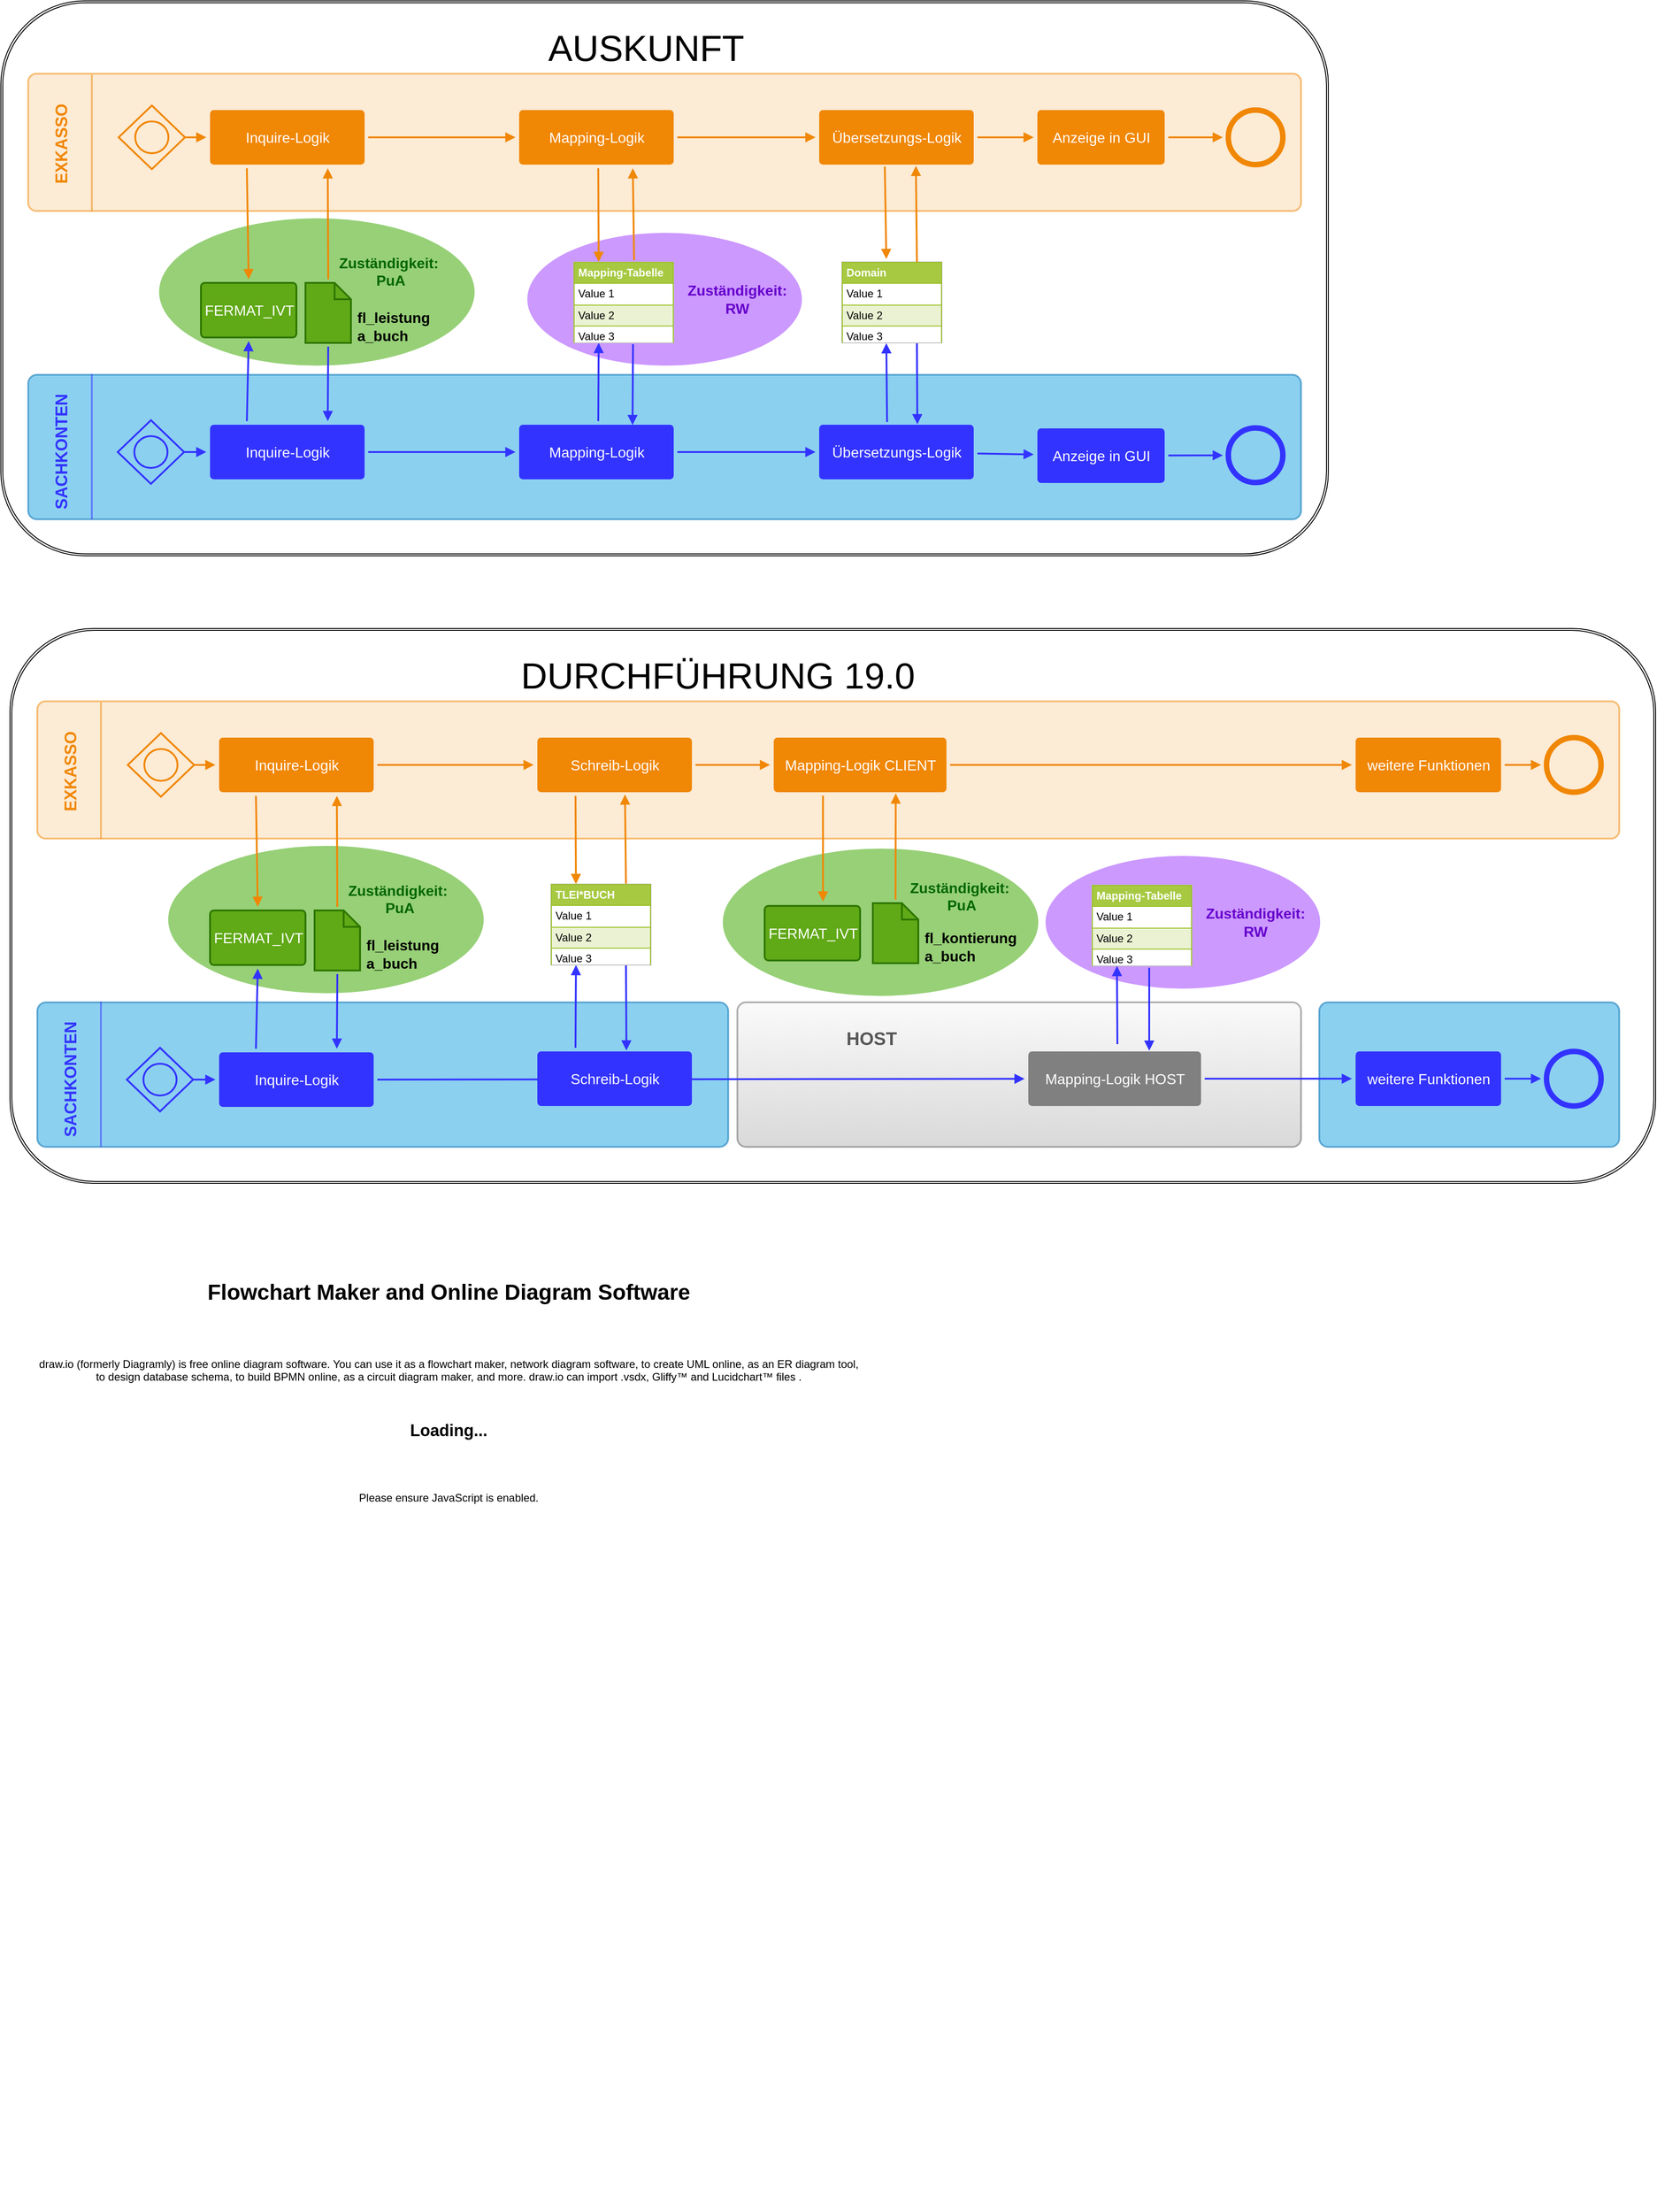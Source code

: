 <mxfile version="10.6.7" type="github"><diagram id="c4d1622c-ef71-313c-c1e9-26d76d500e0e" name="Page-1"><mxGraphModel dx="-206" dy="1115" grid="1" gridSize="10" guides="1" tooltips="1" connect="1" arrows="1" fold="1" page="0" pageScale="1" pageWidth="827" pageHeight="1169" background="#ffffff" math="0" shadow="0"><root><mxCell id="0"/><mxCell id="1" parent="0"/><mxCell id="avVBw3jxfU6ShIEHrPUq-1" value="" style="shape=ext;double=1;rounded=1;whiteSpace=wrap;html=1;strokeColor=#000000;" parent="1" vertex="1"><mxGeometry x="1760" y="660" width="1810" height="610" as="geometry"/></mxCell><mxCell id="avVBw3jxfU6ShIEHrPUq-68" value="" style="rounded=1;fillColor=#f5f5f5;strokeWidth=2;html=1;strokeColor=#666666;arcSize=6;opacity=50;gradientColor=#b3b3b3;" parent="1" vertex="1"><mxGeometry x="2560" y="1071" width="620" height="159" as="geometry"/></mxCell><mxCell id="avVBw3jxfU6ShIEHrPUq-67" value="" style="rounded=1;fillColor=#1ba1e2;strokeWidth=2;html=1;strokeColor=#006EAF;arcSize=6;opacity=50;fontColor=#ffffff;" parent="1" vertex="1"><mxGeometry x="3200" y="1071" width="330" height="159" as="geometry"/></mxCell><mxCell id="Ly5_ccrezIseqFb6riQL-30" value="" style="shape=ext;double=1;rounded=1;whiteSpace=wrap;html=1;strokeColor=#000000;" parent="1" vertex="1"><mxGeometry x="1750" y="-30" width="1460" height="610" as="geometry"/></mxCell><mxCell id="Ly5_ccrezIseqFb6riQL-71" value="" style="ellipse;whiteSpace=wrap;html=1;strokeColor=#97D077;strokeWidth=2;fillColor=#97D077;fontSize=12;gradientColor=none;" parent="1" vertex="1"><mxGeometry x="1925" y="210" width="345" height="160" as="geometry"/></mxCell><mxCell id="Ly5_ccrezIseqFb6riQL-70" value="" style="ellipse;whiteSpace=wrap;html=1;strokeColor=#CC99FF;strokeWidth=2;fillColor=#CC99FF;fontSize=12;gradientColor=none;" parent="1" vertex="1"><mxGeometry x="2330" y="226" width="300" height="144" as="geometry"/></mxCell><mxCell id="33154a6bea696ba7-3" value="" style="rounded=1;fillColor=#FAD7AC;strokeWidth=2;html=1;strokeColor=#F08705;arcSize=6;opacity=50;" parent="1" vertex="1"><mxGeometry x="1780" y="50" width="1400" height="151" as="geometry"/></mxCell><mxCell id="33154a6bea696ba7-4" value="" style="edgeStyle=none;endArrow=none;startArrow=none;strokeWidth=2;html=1;strokeColor=#F08705;opacity=50;endFill=0;" parent="1" edge="1"><mxGeometry x="1872.5" y="-78.75" width="100" height="100" as="geometry"><mxPoint x="1850" y="51" as="sourcePoint"/><mxPoint x="1850.0" y="201.25" as="targetPoint"/><Array as="points"><mxPoint x="1850" y="131"/></Array></mxGeometry></mxCell><mxCell id="33154a6bea696ba7-6" value="FERMAT_IVT&lt;br&gt;" style="rounded=1;fillColor=#60a917;strokeWidth=2;html=1;strokeColor=#2D7600;fontColor=#ffffff;fontSize=16;arcSize=7;perimeterSpacing=4;" parent="1" vertex="1"><mxGeometry x="1970" y="280" width="105" height="60" as="geometry"/></mxCell><mxCell id="33154a6bea696ba7-7" value="Mapping-Logik" style="rounded=1;fillColor=#f08705;strokeWidth=2;html=1;strokeColor=none;fontColor=#FFFFFF;fontSize=16;arcSize=7;perimeterSpacing=4;" parent="1" vertex="1"><mxGeometry x="2320" y="90" width="170" height="60" as="geometry"/></mxCell><mxCell id="33154a6bea696ba7-8" value="Übersetzungs-Logik" style="rounded=1;fillColor=#f08705;strokeWidth=2;html=1;strokeColor=none;fontColor=#FFFFFF;fontSize=16;arcSize=7;perimeterSpacing=4;" parent="1" vertex="1"><mxGeometry x="2650" y="90" width="170" height="60" as="geometry"/></mxCell><mxCell id="33154a6bea696ba7-9" value="Anzeige in GUI" style="rounded=1;fillColor=#f08705;strokeWidth=2;html=1;strokeColor=none;fontColor=#FFFFFF;fontSize=16;arcSize=7;perimeterSpacing=4;" parent="1" vertex="1"><mxGeometry x="2890" y="90" width="140" height="60" as="geometry"/></mxCell><mxCell id="33154a6bea696ba7-10" value="" style="edgeStyle=none;exitX=1;exitY=0.5;strokeWidth=2;html=1;strokeColor=#F08705;endArrow=block;endFill=1;entryX=0;entryY=0.5;entryDx=0;entryDy=0;exitDx=0;exitDy=0;" parent="1" source="Ly5_ccrezIseqFb6riQL-36" target="Ly5_ccrezIseqFb6riQL-41" edge="1"><mxGeometry x="1780" y="1" width="100" height="100" as="geometry"><mxPoint x="1961.069" y="113.69" as="sourcePoint"/><mxPoint x="2060" y="267" as="targetPoint"/></mxGeometry></mxCell><mxCell id="33154a6bea696ba7-11" value="" style="edgeStyle=none;strokeWidth=2;html=1;strokeColor=#F08705;endArrow=block;endFill=1;exitX=1;exitY=0.5;exitDx=0;exitDy=0;" parent="1" source="Ly5_ccrezIseqFb6riQL-41" target="33154a6bea696ba7-7" edge="1"><mxGeometry x="1780" y="1" width="100" height="100" as="geometry"><mxPoint x="2170" y="250" as="sourcePoint"/><mxPoint x="1880" y="1" as="targetPoint"/></mxGeometry></mxCell><mxCell id="33154a6bea696ba7-12" value="" style="edgeStyle=none;strokeWidth=2;html=1;strokeColor=#F08705;endArrow=block;endFill=1;entryX=0.25;entryY=0;entryDx=0;entryDy=0;" parent="1" target="Ly5_ccrezIseqFb6riQL-35" edge="1"><mxGeometry x="1850" y="1" width="100" height="100" as="geometry"><mxPoint x="2407" y="154" as="sourcePoint"/><mxPoint x="1950" y="1" as="targetPoint"/></mxGeometry></mxCell><mxCell id="33154a6bea696ba7-13" value="" style="edgeStyle=none;strokeWidth=2;html=1;strokeColor=#F08705;endArrow=block;endFill=1;" parent="1" source="33154a6bea696ba7-8" target="33154a6bea696ba7-9" edge="1"><mxGeometry x="1780" y="1" width="100" height="100" as="geometry"><mxPoint x="1780" y="101" as="sourcePoint"/><mxPoint x="1880" y="1" as="targetPoint"/></mxGeometry></mxCell><mxCell id="33154a6bea696ba7-14" value="" style="shape=mxgraph.bpmn.shape;html=1;verticalLabelPosition=bottom;labelBackgroundColor=#ffffff;verticalAlign=top;perimeter=ellipsePerimeter;outline=end;symbol=general;fontFamily=Helvetica;fontSize=12;fontColor=#000000;align=center;strokeColor=#f08705;strokeWidth=2;fillColor=none;perimeterSpacing=6;" parent="1" vertex="1"><mxGeometry x="3100" y="90" width="60" height="60" as="geometry"/></mxCell><mxCell id="33154a6bea696ba7-15" value="" style="edgeStyle=none;strokeWidth=2;html=1;strokeColor=#F08705;endArrow=block;endFill=1;" parent="1" source="33154a6bea696ba7-9" target="33154a6bea696ba7-14" edge="1"><mxGeometry x="1780" y="1" width="100" height="100" as="geometry"><mxPoint x="1780" y="101" as="sourcePoint"/><mxPoint x="1880" y="1" as="targetPoint"/></mxGeometry></mxCell><mxCell id="33154a6bea696ba7-16" value="EXKASSO" style="text;horizontal=0;fontSize=18;fontStyle=1;html=1;fontColor=#F08705;labelBackgroundColor=none;" parent="1" vertex="1"><mxGeometry x="1800" y="50" width="32" height="123" as="geometry"/></mxCell><mxCell id="33154a6bea696ba7-17" value="&lt;span style=&quot;font-size: 16px&quot;&gt;&lt;b&gt;&lt;font color=&quot;#000000&quot;&gt;fl_leistung&lt;br&gt;a_buch&lt;/font&gt;&lt;/b&gt;&lt;br&gt;&lt;/span&gt;" style="shape=note;verticalLabelPosition=middle;verticalAlign=middle;strokeWidth=2;html=1;spacingLeft=5;align=left;strokeColor=#2D7600;fontColor=#ffffff;spacingRight=4;spacingTop=30;labelPosition=right;fillColor=#60a917;perimeterSpacing=4;size=18;" parent="1" vertex="1"><mxGeometry x="2085" y="280" width="50" height="66" as="geometry"/></mxCell><mxCell id="Ly5_ccrezIseqFb6riQL-14" value="" style="rounded=1;fillColor=#1ba1e2;strokeWidth=2;html=1;strokeColor=#006EAF;arcSize=6;opacity=50;fontColor=#ffffff;" parent="1" vertex="1"><mxGeometry x="1780" y="381" width="1400" height="159" as="geometry"/></mxCell><mxCell id="Ly5_ccrezIseqFb6riQL-15" value="" style="edgeStyle=none;endArrow=none;startArrow=none;strokeWidth=2;html=1;strokeColor=#3333FF;opacity=50;endFill=0;" parent="1" edge="1"><mxGeometry x="1872.5" y="280.25" width="100" height="100" as="geometry"><mxPoint x="1850.0" y="380.25" as="sourcePoint"/><mxPoint x="1850" y="540" as="targetPoint"/></mxGeometry></mxCell><mxCell id="Ly5_ccrezIseqFb6riQL-17" value="Mapping-Logik" style="rounded=1;fillColor=#3333FF;strokeWidth=2;html=1;strokeColor=none;fontColor=#FFFFFF;fontSize=16;arcSize=7;perimeterSpacing=4;" parent="1" vertex="1"><mxGeometry x="2320" y="436" width="170" height="60" as="geometry"/></mxCell><mxCell id="Ly5_ccrezIseqFb6riQL-18" value="Übersetzungs-Logik" style="rounded=1;fillColor=#3333FF;strokeWidth=2;html=1;strokeColor=none;fontColor=#FFFFFF;fontSize=16;arcSize=7;perimeterSpacing=4;" parent="1" vertex="1"><mxGeometry x="2650" y="436" width="170" height="60" as="geometry"/></mxCell><mxCell id="Ly5_ccrezIseqFb6riQL-19" value="Anzeige in GUI" style="rounded=1;fillColor=#3333FF;strokeWidth=2;html=1;strokeColor=none;fontColor=#FFFFFF;fontSize=16;arcSize=7;perimeterSpacing=4;" parent="1" vertex="1"><mxGeometry x="2890" y="440" width="140" height="60" as="geometry"/></mxCell><mxCell id="Ly5_ccrezIseqFb6riQL-21" value="" style="edgeStyle=none;strokeWidth=2;html=1;strokeColor=#3333FF;endArrow=block;endFill=1;" parent="1" source="Ly5_ccrezIseqFb6riQL-18" target="Ly5_ccrezIseqFb6riQL-19" edge="1"><mxGeometry x="1760" y="361" width="100" height="100" as="geometry"><mxPoint x="1760" y="461" as="sourcePoint"/><mxPoint x="1860" y="361" as="targetPoint"/></mxGeometry></mxCell><mxCell id="Ly5_ccrezIseqFb6riQL-22" value="" style="shape=mxgraph.bpmn.shape;html=1;verticalLabelPosition=bottom;labelBackgroundColor=#ffffff;verticalAlign=top;perimeter=ellipsePerimeter;outline=end;symbol=general;fontFamily=Helvetica;fontSize=12;fontColor=#000000;align=center;strokeColor=#3333FF;strokeWidth=2;fillColor=none;perimeterSpacing=6;" parent="1" vertex="1"><mxGeometry x="3100" y="439.5" width="60" height="60" as="geometry"/></mxCell><mxCell id="Ly5_ccrezIseqFb6riQL-23" value="" style="edgeStyle=none;strokeWidth=2;html=1;strokeColor=#3333FF;endArrow=block;endFill=1;" parent="1" source="Ly5_ccrezIseqFb6riQL-19" target="Ly5_ccrezIseqFb6riQL-22" edge="1"><mxGeometry x="1760" y="361" width="100" height="100" as="geometry"><mxPoint x="1760" y="461" as="sourcePoint"/><mxPoint x="1860" y="361" as="targetPoint"/></mxGeometry></mxCell><mxCell id="Ly5_ccrezIseqFb6riQL-24" value="&lt;font color=&quot;#3333ff&quot;&gt;SACHKONTEN&lt;/font&gt;" style="text;horizontal=0;fontSize=18;fontStyle=1;html=1;fontColor=#F08705;labelBackgroundColor=none;" parent="1" vertex="1"><mxGeometry x="1800" y="408" width="32" height="123" as="geometry"/></mxCell><mxCell id="Ly5_ccrezIseqFb6riQL-25" value="" style="edgeStyle=none;strokeWidth=2;html=1;strokeColor=#3333FF;endArrow=block;endFill=1;exitX=1;exitY=0.5;exitDx=0;exitDy=0;" parent="1" source="Ly5_ccrezIseqFb6riQL-38" target="Ly5_ccrezIseqFb6riQL-50" edge="1"><mxGeometry x="1819" y="234" width="100" height="100" as="geometry"><mxPoint x="2010" y="370" as="sourcePoint"/><mxPoint x="2088.414" y="499.5" as="targetPoint"/></mxGeometry></mxCell><mxCell id="Ly5_ccrezIseqFb6riQL-26" value="" style="edgeStyle=none;strokeWidth=2;html=1;strokeColor=#3333FF;endArrow=block;endFill=1;exitX=1;exitY=0.5;exitDx=0;exitDy=0;" parent="1" source="Ly5_ccrezIseqFb6riQL-50" target="Ly5_ccrezIseqFb6riQL-17" edge="1"><mxGeometry x="1829" y="244" width="100" height="100" as="geometry"><mxPoint x="1991" y="481" as="sourcePoint"/><mxPoint x="2005" y="345" as="targetPoint"/></mxGeometry></mxCell><mxCell id="Ly5_ccrezIseqFb6riQL-28" value="&lt;font style=&quot;font-size: 40px&quot;&gt;AUSKUNFT&lt;/font&gt;" style="text;html=1;resizable=0;points=[];autosize=1;align=left;verticalAlign=top;spacingTop=-4;" parent="1" vertex="1"><mxGeometry x="2350" y="-5" width="230" height="30" as="geometry"/></mxCell><mxCell id="Ly5_ccrezIseqFb6riQL-35" value="&lt;table border=&quot;1&quot; width=&quot;100%&quot; cellpadding=&quot;4&quot; style=&quot;width: 100% ; height: 100% ; border-collapse: collapse ; font-size: 12px&quot;&gt;&lt;tbody style=&quot;font-size: 12px&quot;&gt;&lt;tr style=&quot;background-color: rgb(167 , 201 , 66) ; color: rgb(255 , 255 , 255) ; border: 1px solid rgb(152 , 191 , 33) ; font-size: 12px&quot;&gt;&lt;th align=&quot;left&quot; style=&quot;font-size: 12px&quot;&gt;Mapping-Tabelle&lt;/th&gt;&lt;/tr&gt;&lt;tr style=&quot;border: 1px solid rgb(152 , 191 , 33) ; font-size: 12px&quot;&gt;&lt;td style=&quot;font-size: 12px&quot;&gt;Value 1&lt;/td&gt;&lt;/tr&gt;&lt;tr style=&quot;background-color: rgb(234 , 242 , 211) ; border: 1px solid rgb(152 , 191 , 33) ; font-size: 12px&quot;&gt;&lt;td style=&quot;font-size: 12px&quot;&gt;Value 2&lt;/td&gt;&lt;/tr&gt;&lt;tr style=&quot;border: 1px solid rgb(152 , 191 , 33) ; font-size: 12px&quot;&gt;&lt;td style=&quot;font-size: 12px&quot;&gt;Value 3&lt;/td&gt;&lt;/tr&gt;&lt;/tbody&gt;&lt;/table&gt;" style="text;html=1;strokeColor=#c0c0c0;fillColor=#ffffff;overflow=fill;rounded=0;fontSize=12;" parent="1" vertex="1"><mxGeometry x="2380" y="257" width="110" height="89" as="geometry"/></mxCell><mxCell id="Ly5_ccrezIseqFb6riQL-36" value="" style="shape=mxgraph.bpmn.shape;html=1;verticalLabelPosition=bottom;labelBackgroundColor=#ffffff;verticalAlign=top;align=center;perimeter=rhombusPerimeter;background=gateway;outlineConnect=0;outline=standard;symbol=general;strokeColor=#F08705;fillColor=none;strokeWidth=2;" parent="1" vertex="1"><mxGeometry x="1879.5" y="85" width="73" height="70" as="geometry"/></mxCell><mxCell id="Ly5_ccrezIseqFb6riQL-38" value="" style="shape=mxgraph.bpmn.shape;html=1;verticalLabelPosition=bottom;labelBackgroundColor=#ffffff;verticalAlign=top;align=center;perimeter=rhombusPerimeter;background=gateway;outlineConnect=0;outline=standard;symbol=general;strokeColor=#3333FF;fillColor=none;strokeWidth=2;" parent="1" vertex="1"><mxGeometry x="1878.5" y="431" width="73" height="70" as="geometry"/></mxCell><mxCell id="Ly5_ccrezIseqFb6riQL-39" value="" style="edgeStyle=none;strokeWidth=2;html=1;strokeColor=#3333FF;endArrow=block;endFill=1;entryX=0.25;entryY=1;entryDx=0;entryDy=0;" parent="1" target="Ly5_ccrezIseqFb6riQL-35" edge="1"><mxGeometry x="1909" y="254" width="100" height="100" as="geometry"><mxPoint x="2407" y="432" as="sourcePoint"/><mxPoint x="2340.9" y="449.5" as="targetPoint"/></mxGeometry></mxCell><mxCell id="Ly5_ccrezIseqFb6riQL-40" value="" style="edgeStyle=none;strokeWidth=2;html=1;strokeColor=#3333FF;endArrow=block;endFill=1;exitX=0.593;exitY=1.015;exitDx=0;exitDy=0;exitPerimeter=0;entryX=0.723;entryY=0.064;entryDx=0;entryDy=0;entryPerimeter=0;" parent="1" source="Ly5_ccrezIseqFb6riQL-35" target="Ly5_ccrezIseqFb6riQL-17" edge="1"><mxGeometry x="1929" y="250.5" width="100" height="100" as="geometry"><mxPoint x="2441.414" y="438.466" as="sourcePoint"/><mxPoint x="2440.034" y="343.293" as="targetPoint"/></mxGeometry></mxCell><mxCell id="Ly5_ccrezIseqFb6riQL-41" value="Inquire-Logik" style="rounded=1;fillColor=#f08705;strokeWidth=2;html=1;strokeColor=none;fontColor=#FFFFFF;fontSize=16;arcSize=7;perimeterSpacing=4;" parent="1" vertex="1"><mxGeometry x="1980" y="90" width="170" height="60" as="geometry"/></mxCell><mxCell id="Ly5_ccrezIseqFb6riQL-46" value="" style="edgeStyle=none;exitX=0.25;exitY=1;strokeWidth=2;html=1;strokeColor=#F08705;endArrow=block;endFill=1;exitDx=0;exitDy=0;entryX=0.5;entryY=0;entryDx=0;entryDy=0;" parent="1" source="Ly5_ccrezIseqFb6riQL-41" target="33154a6bea696ba7-6" edge="1"><mxGeometry x="1687" y="101" width="100" height="100" as="geometry"><mxPoint x="1859.793" y="219.897" as="sourcePoint"/><mxPoint x="2017" y="220" as="targetPoint"/></mxGeometry></mxCell><mxCell id="Ly5_ccrezIseqFb6riQL-47" value="" style="edgeStyle=none;exitX=0.604;exitY=-0.021;strokeWidth=2;html=1;strokeColor=#F08705;endArrow=block;endFill=1;exitDx=0;exitDy=0;exitPerimeter=0;" parent="1" source="Ly5_ccrezIseqFb6riQL-35" edge="1"><mxGeometry x="1733" y="111" width="100" height="100" as="geometry"><mxPoint x="1905.793" y="229.897" as="sourcePoint"/><mxPoint x="2445" y="154" as="targetPoint"/></mxGeometry></mxCell><mxCell id="Ly5_ccrezIseqFb6riQL-48" value="" style="edgeStyle=none;exitX=1;exitY=0.5;strokeWidth=2;html=1;strokeColor=#F08705;endArrow=block;endFill=1;entryX=0;entryY=0.5;entryDx=0;entryDy=0;exitDx=0;exitDy=0;" parent="1" source="33154a6bea696ba7-7" target="33154a6bea696ba7-8" edge="1"><mxGeometry x="2357" y="2" width="100" height="100" as="geometry"><mxPoint x="2529.793" y="120.897" as="sourcePoint"/><mxPoint x="2593.241" y="120.897" as="targetPoint"/></mxGeometry></mxCell><mxCell id="Ly5_ccrezIseqFb6riQL-50" value="Inquire-Logik" style="rounded=1;fillColor=#3333FF;strokeWidth=2;html=1;strokeColor=none;fontColor=#FFFFFF;fontSize=16;arcSize=7;perimeterSpacing=4;" parent="1" vertex="1"><mxGeometry x="1980" y="436" width="170" height="60" as="geometry"/></mxCell><mxCell id="Ly5_ccrezIseqFb6riQL-51" value="" style="edgeStyle=none;strokeWidth=2;html=1;strokeColor=#3333FF;endArrow=block;endFill=1;entryX=0.629;entryY=0.051;entryDx=0;entryDy=0;exitX=0.75;exitY=1;exitDx=0;exitDy=0;entryPerimeter=0;" parent="1" source="Ly5_ccrezIseqFb6riQL-66" target="Ly5_ccrezIseqFb6riQL-18" edge="1"><mxGeometry x="1899" y="244" width="100" height="100" as="geometry"><mxPoint x="2031.414" y="476.103" as="sourcePoint"/><mxPoint x="2074.862" y="345.069" as="targetPoint"/></mxGeometry></mxCell><mxCell id="Ly5_ccrezIseqFb6riQL-53" value="" style="edgeStyle=none;strokeWidth=2;html=1;strokeColor=#3333FF;endArrow=block;endFill=1;entryX=0;entryY=0.5;entryDx=0;entryDy=0;exitX=1;exitY=0.5;exitDx=0;exitDy=0;" parent="1" source="Ly5_ccrezIseqFb6riQL-17" target="Ly5_ccrezIseqFb6riQL-18" edge="1"><mxGeometry x="1919" y="264" width="100" height="100" as="geometry"><mxPoint x="2051.414" y="496.103" as="sourcePoint"/><mxPoint x="2094.862" y="365.069" as="targetPoint"/></mxGeometry></mxCell><mxCell id="Ly5_ccrezIseqFb6riQL-54" value="" style="edgeStyle=none;strokeWidth=2;html=1;strokeColor=#3333FF;endArrow=block;endFill=1;entryX=0.75;entryY=0;entryDx=0;entryDy=0;exitX=0.5;exitY=1;exitDx=0;exitDy=0;exitPerimeter=0;" parent="1" source="33154a6bea696ba7-17" target="Ly5_ccrezIseqFb6riQL-50" edge="1"><mxGeometry x="1859" y="274" width="100" height="100" as="geometry"><mxPoint x="1991.414" y="506.103" as="sourcePoint"/><mxPoint x="2034.862" y="375.069" as="targetPoint"/></mxGeometry></mxCell><mxCell id="Ly5_ccrezIseqFb6riQL-55" value="" style="edgeStyle=none;strokeWidth=2;html=1;strokeColor=#3333FF;endArrow=block;endFill=1;exitX=0.25;exitY=0;exitDx=0;exitDy=0;entryX=0.5;entryY=1;entryDx=0;entryDy=0;" parent="1" source="Ly5_ccrezIseqFb6riQL-50" target="33154a6bea696ba7-6" edge="1"><mxGeometry x="1869" y="284" width="100" height="100" as="geometry"><mxPoint x="2001.414" y="516.103" as="sourcePoint"/><mxPoint x="2044.862" y="385.069" as="targetPoint"/></mxGeometry></mxCell><mxCell id="Ly5_ccrezIseqFb6riQL-59" value="" style="edgeStyle=none;exitX=0.5;exitY=0;strokeWidth=2;html=1;strokeColor=#F08705;endArrow=block;endFill=1;entryX=0.75;entryY=1;entryDx=0;entryDy=0;exitDx=0;exitDy=0;exitPerimeter=0;" parent="1" source="33154a6bea696ba7-17" target="Ly5_ccrezIseqFb6riQL-41" edge="1"><mxGeometry x="1697" y="191" width="100" height="100" as="geometry"><mxPoint x="1869.793" y="309.897" as="sourcePoint"/><mxPoint x="1933.241" y="309.897" as="targetPoint"/></mxGeometry></mxCell><mxCell id="Ly5_ccrezIseqFb6riQL-65" value="&lt;b&gt;&lt;font style=&quot;font-size: 16px&quot; color=&quot;#6600cc&quot;&gt;Zuständigkeit: RW&lt;/font&gt;&lt;/b&gt;" style="text;html=1;strokeColor=none;fillColor=none;align=center;verticalAlign=middle;whiteSpace=wrap;rounded=0;fontSize=12;" parent="1" vertex="1"><mxGeometry x="2520" y="278" width="80" height="40" as="geometry"/></mxCell><mxCell id="Ly5_ccrezIseqFb6riQL-66" value="&lt;table border=&quot;1&quot; width=&quot;100%&quot; cellpadding=&quot;4&quot; style=&quot;width: 100% ; height: 100% ; border-collapse: collapse ; font-size: 12px&quot;&gt;&lt;tbody style=&quot;font-size: 12px&quot;&gt;&lt;tr style=&quot;background-color: rgb(167 , 201 , 66) ; color: rgb(255 , 255 , 255) ; border: 1px solid rgb(152 , 191 , 33) ; font-size: 12px&quot;&gt;&lt;th align=&quot;left&quot; style=&quot;font-size: 12px&quot;&gt;Domain&lt;/th&gt;&lt;/tr&gt;&lt;tr style=&quot;border: 1px solid rgb(152 , 191 , 33) ; font-size: 12px&quot;&gt;&lt;td style=&quot;font-size: 12px&quot;&gt;Value 1&lt;/td&gt;&lt;/tr&gt;&lt;tr style=&quot;background-color: rgb(234 , 242 , 211) ; border: 1px solid rgb(152 , 191 , 33) ; font-size: 12px&quot;&gt;&lt;td style=&quot;font-size: 12px&quot;&gt;Value 2&lt;/td&gt;&lt;/tr&gt;&lt;tr style=&quot;border: 1px solid rgb(152 , 191 , 33) ; font-size: 12px&quot;&gt;&lt;td style=&quot;font-size: 12px&quot;&gt;Value 3&lt;/td&gt;&lt;/tr&gt;&lt;/tbody&gt;&lt;/table&gt;" style="text;html=1;strokeColor=#c0c0c0;fillColor=#ffffff;overflow=fill;rounded=0;fontSize=12;" parent="1" vertex="1"><mxGeometry x="2675" y="257" width="110" height="89" as="geometry"/></mxCell><mxCell id="Ly5_ccrezIseqFb6riQL-67" value="" style="edgeStyle=none;strokeWidth=2;html=1;strokeColor=#F08705;endArrow=block;endFill=1;entryX=0.444;entryY=-0.036;entryDx=0;entryDy=0;exitX=0.428;exitY=0.973;exitDx=0;exitDy=0;exitPerimeter=0;entryPerimeter=0;" parent="1" source="33154a6bea696ba7-8" target="Ly5_ccrezIseqFb6riQL-66" edge="1"><mxGeometry x="1860" y="11" width="100" height="100" as="geometry"><mxPoint x="2417" y="164" as="sourcePoint"/><mxPoint x="2417.167" y="267.167" as="targetPoint"/></mxGeometry></mxCell><mxCell id="Ly5_ccrezIseqFb6riQL-68" value="" style="edgeStyle=none;exitX=0.75;exitY=0;strokeWidth=2;html=1;strokeColor=#F08705;endArrow=block;endFill=1;exitDx=0;exitDy=0;entryX=0.62;entryY=0.961;entryDx=0;entryDy=0;entryPerimeter=0;" parent="1" source="Ly5_ccrezIseqFb6riQL-66" target="33154a6bea696ba7-8" edge="1"><mxGeometry x="2022.5" y="107" width="100" height="100" as="geometry"><mxPoint x="2735.833" y="251.5" as="sourcePoint"/><mxPoint x="2734.5" y="150" as="targetPoint"/></mxGeometry></mxCell><mxCell id="Ly5_ccrezIseqFb6riQL-69" value="" style="edgeStyle=none;strokeWidth=2;html=1;strokeColor=#3333FF;endArrow=block;endFill=1;entryX=0.444;entryY=1.004;entryDx=0;entryDy=0;entryPerimeter=0;exitX=0.442;exitY=0.015;exitDx=0;exitDy=0;exitPerimeter=0;" parent="1" source="Ly5_ccrezIseqFb6riQL-18" target="Ly5_ccrezIseqFb6riQL-66" edge="1"><mxGeometry x="1919" y="264" width="100" height="100" as="geometry"><mxPoint x="2724" y="435" as="sourcePoint"/><mxPoint x="2417.167" y="356.333" as="targetPoint"/></mxGeometry></mxCell><mxCell id="Ly5_ccrezIseqFb6riQL-72" value="&lt;font style=&quot;font-size: 16px&quot; color=&quot;#006600&quot;&gt;&lt;b&gt;Zuständigkeit:&lt;br&gt;&lt;div style=&quot;text-align: center&quot;&gt;&lt;b&gt;&amp;nbsp;PuA&lt;/b&gt;&lt;/div&gt;&lt;/b&gt;&lt;/font&gt;" style="text;html=1;fontSize=12;" parent="1" vertex="1"><mxGeometry x="2120" y="241.5" width="125" height="60" as="geometry"/></mxCell><mxCell id="avVBw3jxfU6ShIEHrPUq-2" value="" style="ellipse;whiteSpace=wrap;html=1;strokeColor=#97D077;strokeWidth=2;fillColor=#97D077;fontSize=12;gradientColor=none;" parent="1" vertex="1"><mxGeometry x="1935" y="900" width="345" height="160" as="geometry"/></mxCell><mxCell id="avVBw3jxfU6ShIEHrPUq-3" value="" style="ellipse;whiteSpace=wrap;html=1;strokeColor=#CC99FF;strokeWidth=2;fillColor=#CC99FF;fontSize=12;gradientColor=none;" parent="1" vertex="1"><mxGeometry x="2900" y="911" width="300" height="144" as="geometry"/></mxCell><mxCell id="avVBw3jxfU6ShIEHrPUq-4" value="" style="rounded=1;fillColor=#FAD7AC;strokeWidth=2;html=1;strokeColor=#F08705;arcSize=6;opacity=50;" parent="1" vertex="1"><mxGeometry x="1790" y="740" width="1740" height="151" as="geometry"/></mxCell><mxCell id="avVBw3jxfU6ShIEHrPUq-5" value="" style="edgeStyle=none;endArrow=none;startArrow=none;strokeWidth=2;html=1;strokeColor=#F08705;opacity=50;endFill=0;" parent="1" edge="1"><mxGeometry x="1882.5" y="611.25" width="100" height="100" as="geometry"><mxPoint x="1860" y="741" as="sourcePoint"/><mxPoint x="1860.0" y="891.25" as="targetPoint"/><Array as="points"><mxPoint x="1860" y="821"/></Array></mxGeometry></mxCell><mxCell id="avVBw3jxfU6ShIEHrPUq-6" value="FERMAT_IVT&lt;br&gt;" style="rounded=1;fillColor=#60a917;strokeWidth=2;html=1;strokeColor=#2D7600;fontColor=#ffffff;fontSize=16;arcSize=7;perimeterSpacing=4;" parent="1" vertex="1"><mxGeometry x="1980" y="970" width="105" height="60" as="geometry"/></mxCell><mxCell id="avVBw3jxfU6ShIEHrPUq-7" value="Mapping-Logik CLIENT" style="rounded=1;fillColor=#f08705;strokeWidth=2;html=1;strokeColor=none;fontColor=#FFFFFF;fontSize=16;arcSize=7;perimeterSpacing=4;" parent="1" vertex="1"><mxGeometry x="2600" y="780" width="190" height="60" as="geometry"/></mxCell><mxCell id="avVBw3jxfU6ShIEHrPUq-9" value="weitere Funktionen" style="rounded=1;fillColor=#f08705;strokeWidth=2;html=1;strokeColor=none;fontColor=#FFFFFF;fontSize=16;arcSize=7;perimeterSpacing=4;" parent="1" vertex="1"><mxGeometry x="3240" y="780" width="160" height="60" as="geometry"/></mxCell><mxCell id="avVBw3jxfU6ShIEHrPUq-10" value="" style="edgeStyle=none;exitX=1;exitY=0.5;strokeWidth=2;html=1;strokeColor=#F08705;endArrow=block;endFill=1;entryX=0;entryY=0.5;entryDx=0;entryDy=0;exitDx=0;exitDy=0;" parent="1" source="avVBw3jxfU6ShIEHrPUq-31" target="avVBw3jxfU6ShIEHrPUq-35" edge="1"><mxGeometry x="1790" y="691" width="100" height="100" as="geometry"><mxPoint x="1971.069" y="803.69" as="sourcePoint"/><mxPoint x="2070" y="957" as="targetPoint"/></mxGeometry></mxCell><mxCell id="avVBw3jxfU6ShIEHrPUq-13" value="" style="edgeStyle=none;strokeWidth=2;html=1;strokeColor=#F08705;endArrow=block;endFill=1;exitX=1;exitY=0.5;exitDx=0;exitDy=0;" parent="1" source="avVBw3jxfU6ShIEHrPUq-7" target="avVBw3jxfU6ShIEHrPUq-9" edge="1"><mxGeometry x="1790" y="691" width="100" height="100" as="geometry"><mxPoint x="3394" y="810" as="sourcePoint"/><mxPoint x="1890" y="691" as="targetPoint"/></mxGeometry></mxCell><mxCell id="avVBw3jxfU6ShIEHrPUq-14" value="" style="shape=mxgraph.bpmn.shape;html=1;verticalLabelPosition=bottom;labelBackgroundColor=#ffffff;verticalAlign=top;perimeter=ellipsePerimeter;outline=end;symbol=general;fontFamily=Helvetica;fontSize=12;fontColor=#000000;align=center;strokeColor=#f08705;strokeWidth=2;fillColor=none;perimeterSpacing=6;" parent="1" vertex="1"><mxGeometry x="3450" y="780" width="60" height="60" as="geometry"/></mxCell><mxCell id="avVBw3jxfU6ShIEHrPUq-15" value="" style="edgeStyle=none;strokeWidth=2;html=1;strokeColor=#F08705;endArrow=block;endFill=1;" parent="1" source="avVBw3jxfU6ShIEHrPUq-9" target="avVBw3jxfU6ShIEHrPUq-14" edge="1"><mxGeometry x="1790" y="691" width="100" height="100" as="geometry"><mxPoint x="1790" y="791" as="sourcePoint"/><mxPoint x="1890" y="691" as="targetPoint"/></mxGeometry></mxCell><mxCell id="avVBw3jxfU6ShIEHrPUq-16" value="EXKASSO" style="text;horizontal=0;fontSize=18;fontStyle=1;html=1;fontColor=#F08705;labelBackgroundColor=none;" parent="1" vertex="1"><mxGeometry x="1810" y="740" width="32" height="123" as="geometry"/></mxCell><mxCell id="avVBw3jxfU6ShIEHrPUq-17" value="&lt;b style=&quot;font-size: 16px&quot;&gt;&lt;font color=&quot;#000000&quot; style=&quot;font-size: 16px&quot;&gt;fl_leistung&lt;br&gt;a_buch&lt;/font&gt;&lt;/b&gt;&lt;span&gt;&lt;br&gt;&lt;/span&gt;" style="shape=note;verticalLabelPosition=middle;verticalAlign=middle;strokeWidth=2;html=1;spacingLeft=5;align=left;strokeColor=#2D7600;fontColor=#ffffff;spacingRight=4;spacingTop=30;labelPosition=right;fillColor=#60a917;perimeterSpacing=4;size=18;" parent="1" vertex="1"><mxGeometry x="2095" y="970" width="50" height="66" as="geometry"/></mxCell><mxCell id="avVBw3jxfU6ShIEHrPUq-18" value="" style="rounded=1;fillColor=#1ba1e2;strokeWidth=2;html=1;strokeColor=#006EAF;arcSize=6;opacity=50;fontColor=#ffffff;" parent="1" vertex="1"><mxGeometry x="1790" y="1071" width="760" height="159" as="geometry"/></mxCell><mxCell id="avVBw3jxfU6ShIEHrPUq-19" value="" style="edgeStyle=none;endArrow=none;startArrow=none;strokeWidth=2;html=1;strokeColor=#3333FF;opacity=50;endFill=0;" parent="1" edge="1"><mxGeometry x="1882.5" y="970.25" width="100" height="100" as="geometry"><mxPoint x="1860.0" y="1070.25" as="sourcePoint"/><mxPoint x="1860" y="1230" as="targetPoint"/></mxGeometry></mxCell><mxCell id="avVBw3jxfU6ShIEHrPUq-20" value="Mapping-Logik HOST" style="rounded=1;fillColor=#808080;strokeWidth=2;html=1;strokeColor=none;fontColor=#FFFFFF;fontSize=16;arcSize=7;perimeterSpacing=4;" parent="1" vertex="1"><mxGeometry x="2880" y="1125" width="190" height="60" as="geometry"/></mxCell><mxCell id="avVBw3jxfU6ShIEHrPUq-22" value="weitere Funktionen" style="rounded=1;fillColor=#3333FF;strokeWidth=2;html=1;strokeColor=none;fontColor=#FFFFFF;fontSize=16;arcSize=7;perimeterSpacing=4;" parent="1" vertex="1"><mxGeometry x="3240" y="1125" width="160" height="60" as="geometry"/></mxCell><mxCell id="avVBw3jxfU6ShIEHrPUq-23" value="" style="edgeStyle=none;strokeWidth=2;html=1;strokeColor=#3333FF;endArrow=block;endFill=1;exitX=1;exitY=0.5;exitDx=0;exitDy=0;" parent="1" source="avVBw3jxfU6ShIEHrPUq-20" target="avVBw3jxfU6ShIEHrPUq-22" edge="1"><mxGeometry x="1770" y="1051" width="100" height="100" as="geometry"><mxPoint x="3394" y="1152.582" as="sourcePoint"/><mxPoint x="1870" y="1051" as="targetPoint"/></mxGeometry></mxCell><mxCell id="avVBw3jxfU6ShIEHrPUq-24" value="" style="shape=mxgraph.bpmn.shape;html=1;verticalLabelPosition=bottom;labelBackgroundColor=#ffffff;verticalAlign=top;perimeter=ellipsePerimeter;outline=end;symbol=general;fontFamily=Helvetica;fontSize=12;fontColor=#000000;align=center;strokeColor=#3333FF;strokeWidth=2;fillColor=none;perimeterSpacing=6;" parent="1" vertex="1"><mxGeometry x="3450" y="1125" width="60" height="60" as="geometry"/></mxCell><mxCell id="avVBw3jxfU6ShIEHrPUq-25" value="" style="edgeStyle=none;strokeWidth=2;html=1;strokeColor=#3333FF;endArrow=block;endFill=1;" parent="1" source="avVBw3jxfU6ShIEHrPUq-22" target="avVBw3jxfU6ShIEHrPUq-24" edge="1"><mxGeometry x="1770" y="1051" width="100" height="100" as="geometry"><mxPoint x="1770" y="1151" as="sourcePoint"/><mxPoint x="1870" y="1051" as="targetPoint"/></mxGeometry></mxCell><mxCell id="avVBw3jxfU6ShIEHrPUq-26" value="&lt;font color=&quot;#3333ff&quot;&gt;SACHKONTEN&lt;/font&gt;" style="text;horizontal=0;fontSize=18;fontStyle=1;html=1;fontColor=#F08705;labelBackgroundColor=none;" parent="1" vertex="1"><mxGeometry x="1810" y="1098" width="32" height="123" as="geometry"/></mxCell><mxCell id="avVBw3jxfU6ShIEHrPUq-27" value="" style="edgeStyle=none;strokeWidth=2;html=1;strokeColor=#3333FF;endArrow=block;endFill=1;exitX=1;exitY=0.5;exitDx=0;exitDy=0;" parent="1" source="avVBw3jxfU6ShIEHrPUq-32" target="avVBw3jxfU6ShIEHrPUq-40" edge="1"><mxGeometry x="1829" y="924" width="100" height="100" as="geometry"><mxPoint x="2020" y="1060" as="sourcePoint"/><mxPoint x="2098.414" y="1189.5" as="targetPoint"/></mxGeometry></mxCell><mxCell id="avVBw3jxfU6ShIEHrPUq-28" value="" style="edgeStyle=none;strokeWidth=2;html=1;strokeColor=#3333FF;endArrow=block;endFill=1;exitX=1;exitY=0.5;exitDx=0;exitDy=0;" parent="1" source="avVBw3jxfU6ShIEHrPUq-40" target="avVBw3jxfU6ShIEHrPUq-20" edge="1"><mxGeometry x="1839" y="934" width="100" height="100" as="geometry"><mxPoint x="2001" y="1171" as="sourcePoint"/><mxPoint x="2015" y="1035" as="targetPoint"/></mxGeometry></mxCell><mxCell id="avVBw3jxfU6ShIEHrPUq-29" value="&lt;font style=&quot;font-size: 40px&quot;&gt;DURCHFÜHRUNG 19.0&lt;/font&gt;" style="text;html=1;resizable=0;points=[];autosize=1;align=left;verticalAlign=top;spacingTop=-4;" parent="1" vertex="1"><mxGeometry x="2320" y="685" width="450" height="30" as="geometry"/></mxCell><mxCell id="avVBw3jxfU6ShIEHrPUq-30" value="&lt;table border=&quot;1&quot; width=&quot;100%&quot; cellpadding=&quot;4&quot; style=&quot;width: 100% ; height: 100% ; border-collapse: collapse ; font-size: 12px&quot;&gt;&lt;tbody style=&quot;font-size: 12px&quot;&gt;&lt;tr style=&quot;background-color: rgb(167 , 201 , 66) ; color: rgb(255 , 255 , 255) ; border: 1px solid rgb(152 , 191 , 33) ; font-size: 12px&quot;&gt;&lt;th align=&quot;left&quot; style=&quot;font-size: 12px&quot;&gt;Mapping-Tabelle&lt;/th&gt;&lt;/tr&gt;&lt;tr style=&quot;border: 1px solid rgb(152 , 191 , 33) ; font-size: 12px&quot;&gt;&lt;td style=&quot;font-size: 12px&quot;&gt;Value 1&lt;/td&gt;&lt;/tr&gt;&lt;tr style=&quot;background-color: rgb(234 , 242 , 211) ; border: 1px solid rgb(152 , 191 , 33) ; font-size: 12px&quot;&gt;&lt;td style=&quot;font-size: 12px&quot;&gt;Value 2&lt;/td&gt;&lt;/tr&gt;&lt;tr style=&quot;border: 1px solid rgb(152 , 191 , 33) ; font-size: 12px&quot;&gt;&lt;td style=&quot;font-size: 12px&quot;&gt;Value 3&lt;/td&gt;&lt;/tr&gt;&lt;/tbody&gt;&lt;/table&gt;" style="text;html=1;strokeColor=#c0c0c0;fillColor=#ffffff;overflow=fill;rounded=0;fontSize=12;" parent="1" vertex="1"><mxGeometry x="2950" y="942" width="110" height="89" as="geometry"/></mxCell><mxCell id="avVBw3jxfU6ShIEHrPUq-31" value="" style="shape=mxgraph.bpmn.shape;html=1;verticalLabelPosition=bottom;labelBackgroundColor=#ffffff;verticalAlign=top;align=center;perimeter=rhombusPerimeter;background=gateway;outlineConnect=0;outline=standard;symbol=general;strokeColor=#F08705;fillColor=none;strokeWidth=2;" parent="1" vertex="1"><mxGeometry x="1889.5" y="775" width="73" height="70" as="geometry"/></mxCell><mxCell id="avVBw3jxfU6ShIEHrPUq-32" value="" style="shape=mxgraph.bpmn.shape;html=1;verticalLabelPosition=bottom;labelBackgroundColor=#ffffff;verticalAlign=top;align=center;perimeter=rhombusPerimeter;background=gateway;outlineConnect=0;outline=standard;symbol=general;strokeColor=#3333FF;fillColor=none;strokeWidth=2;" parent="1" vertex="1"><mxGeometry x="1888.5" y="1121" width="73" height="70" as="geometry"/></mxCell><mxCell id="avVBw3jxfU6ShIEHrPUq-33" value="" style="edgeStyle=none;strokeWidth=2;html=1;strokeColor=#3333FF;endArrow=block;endFill=1;entryX=0.25;entryY=1;entryDx=0;entryDy=0;" parent="1" target="avVBw3jxfU6ShIEHrPUq-30" edge="1"><mxGeometry x="2479" y="939" width="100" height="100" as="geometry"><mxPoint x="2978" y="1117" as="sourcePoint"/><mxPoint x="2910.9" y="1134.5" as="targetPoint"/></mxGeometry></mxCell><mxCell id="avVBw3jxfU6ShIEHrPUq-34" value="" style="edgeStyle=none;strokeWidth=2;html=1;strokeColor=#3333FF;endArrow=block;endFill=1;entryX=0.692;entryY=0.047;entryDx=0;entryDy=0;entryPerimeter=0;" parent="1" target="avVBw3jxfU6ShIEHrPUq-20" edge="1"><mxGeometry x="2499" y="935.5" width="100" height="100" as="geometry"><mxPoint x="3013" y="1033" as="sourcePoint"/><mxPoint x="3020" y="1117" as="targetPoint"/></mxGeometry></mxCell><mxCell id="avVBw3jxfU6ShIEHrPUq-35" value="Inquire-Logik" style="rounded=1;fillColor=#f08705;strokeWidth=2;html=1;strokeColor=none;fontColor=#FFFFFF;fontSize=16;arcSize=7;perimeterSpacing=4;" parent="1" vertex="1"><mxGeometry x="1990" y="780" width="170" height="60" as="geometry"/></mxCell><mxCell id="avVBw3jxfU6ShIEHrPUq-36" value="" style="edgeStyle=none;exitX=0.25;exitY=1;strokeWidth=2;html=1;strokeColor=#F08705;endArrow=block;endFill=1;exitDx=0;exitDy=0;entryX=0.5;entryY=0;entryDx=0;entryDy=0;" parent="1" source="avVBw3jxfU6ShIEHrPUq-35" target="avVBw3jxfU6ShIEHrPUq-6" edge="1"><mxGeometry x="1697" y="791" width="100" height="100" as="geometry"><mxPoint x="1869.793" y="909.897" as="sourcePoint"/><mxPoint x="2027" y="910" as="targetPoint"/></mxGeometry></mxCell><mxCell id="avVBw3jxfU6ShIEHrPUq-40" value="Inquire-Logik" style="rounded=1;fillColor=#3333FF;strokeWidth=2;html=1;strokeColor=none;fontColor=#FFFFFF;fontSize=16;arcSize=7;perimeterSpacing=4;" parent="1" vertex="1"><mxGeometry x="1990" y="1126" width="170" height="60" as="geometry"/></mxCell><mxCell id="avVBw3jxfU6ShIEHrPUq-44" value="" style="edgeStyle=none;strokeWidth=2;html=1;strokeColor=#3333FF;endArrow=block;endFill=1;entryX=0.75;entryY=0;entryDx=0;entryDy=0;exitX=0.5;exitY=1;exitDx=0;exitDy=0;exitPerimeter=0;" parent="1" source="avVBw3jxfU6ShIEHrPUq-17" target="avVBw3jxfU6ShIEHrPUq-40" edge="1"><mxGeometry x="1869" y="964" width="100" height="100" as="geometry"><mxPoint x="2001.414" y="1196.103" as="sourcePoint"/><mxPoint x="2044.862" y="1065.069" as="targetPoint"/></mxGeometry></mxCell><mxCell id="avVBw3jxfU6ShIEHrPUq-45" value="" style="edgeStyle=none;strokeWidth=2;html=1;strokeColor=#3333FF;endArrow=block;endFill=1;exitX=0.25;exitY=0;exitDx=0;exitDy=0;entryX=0.5;entryY=1;entryDx=0;entryDy=0;" parent="1" source="avVBw3jxfU6ShIEHrPUq-40" target="avVBw3jxfU6ShIEHrPUq-6" edge="1"><mxGeometry x="1879" y="974" width="100" height="100" as="geometry"><mxPoint x="2011.414" y="1206.103" as="sourcePoint"/><mxPoint x="2054.862" y="1075.069" as="targetPoint"/></mxGeometry></mxCell><mxCell id="avVBw3jxfU6ShIEHrPUq-46" value="" style="edgeStyle=none;exitX=0.5;exitY=0;strokeWidth=2;html=1;strokeColor=#F08705;endArrow=block;endFill=1;entryX=0.75;entryY=1;entryDx=0;entryDy=0;exitDx=0;exitDy=0;exitPerimeter=0;" parent="1" source="avVBw3jxfU6ShIEHrPUq-17" target="avVBw3jxfU6ShIEHrPUq-35" edge="1"><mxGeometry x="1707" y="881" width="100" height="100" as="geometry"><mxPoint x="1879.793" y="999.897" as="sourcePoint"/><mxPoint x="1943.241" y="999.897" as="targetPoint"/></mxGeometry></mxCell><mxCell id="avVBw3jxfU6ShIEHrPUq-47" value="&lt;b&gt;&lt;font style=&quot;font-size: 16px&quot; color=&quot;#6600cc&quot;&gt;Zuständigkeit: RW&lt;/font&gt;&lt;/b&gt;" style="text;html=1;strokeColor=none;fillColor=none;align=center;verticalAlign=middle;whiteSpace=wrap;rounded=0;fontSize=12;" parent="1" vertex="1"><mxGeometry x="3090" y="963" width="80" height="40" as="geometry"/></mxCell><mxCell id="avVBw3jxfU6ShIEHrPUq-52" value="&lt;font style=&quot;font-size: 16px&quot; color=&quot;#006600&quot;&gt;&lt;b&gt;Zuständigkeit:&lt;br&gt;&lt;div style=&quot;text-align: center&quot;&gt;&lt;b&gt;&amp;nbsp;PuA&lt;/b&gt;&lt;/div&gt;&lt;/b&gt;&lt;/font&gt;" style="text;html=1;fontSize=12;" parent="1" vertex="1"><mxGeometry x="2130" y="931.5" width="125" height="60" as="geometry"/></mxCell><mxCell id="avVBw3jxfU6ShIEHrPUq-54" value="" style="edgeStyle=none;strokeWidth=2;html=1;strokeColor=#F08705;endArrow=block;endFill=1;exitX=1;exitY=0.5;exitDx=0;exitDy=0;entryX=0;entryY=0.5;entryDx=0;entryDy=0;" parent="1" source="avVBw3jxfU6ShIEHrPUq-35" target="avVBw3jxfU6ShIEHrPUq-58" edge="1"><mxGeometry x="1790" y="691" width="100" height="100" as="geometry"><mxPoint x="2163.529" y="809.588" as="sourcePoint"/><mxPoint x="2886" y="805.503" as="targetPoint"/></mxGeometry></mxCell><mxCell id="avVBw3jxfU6ShIEHrPUq-56" value="" style="ellipse;whiteSpace=wrap;html=1;strokeColor=#97D077;strokeWidth=2;fillColor=#97D077;fontSize=12;gradientColor=none;" parent="1" vertex="1"><mxGeometry x="2545" y="903" width="345" height="160" as="geometry"/></mxCell><mxCell id="avVBw3jxfU6ShIEHrPUq-57" value="FERMAT_IVT&lt;br&gt;" style="rounded=1;fillColor=#60a917;strokeWidth=2;html=1;strokeColor=#2D7600;fontColor=#ffffff;fontSize=16;arcSize=7;perimeterSpacing=4;" parent="1" vertex="1"><mxGeometry x="2590" y="965" width="105" height="60" as="geometry"/></mxCell><mxCell id="avVBw3jxfU6ShIEHrPUq-58" value="Schreib-Logik" style="rounded=1;fillColor=#f08705;strokeWidth=2;html=1;strokeColor=none;fontColor=#FFFFFF;fontSize=16;arcSize=7;perimeterSpacing=4;" parent="1" vertex="1"><mxGeometry x="2340" y="780" width="170" height="60" as="geometry"/></mxCell><mxCell id="avVBw3jxfU6ShIEHrPUq-59" value="" style="edgeStyle=none;strokeWidth=2;html=1;strokeColor=#F08705;endArrow=block;endFill=1;entryX=0.25;entryY=0;entryDx=0;entryDy=0;" parent="1" target="avVBw3jxfU6ShIEHrPUq-73" edge="1"><mxGeometry x="2089.5" y="791" width="100" height="100" as="geometry"><mxPoint x="2382" y="844" as="sourcePoint"/><mxPoint x="2419.5" y="910" as="targetPoint"/></mxGeometry></mxCell><mxCell id="avVBw3jxfU6ShIEHrPUq-60" value="Schreib-Logik" style="rounded=1;fillColor=#3333FF;strokeWidth=2;html=1;strokeColor=none;fontColor=#FFFFFF;fontSize=16;arcSize=7;perimeterSpacing=4;" parent="1" vertex="1"><mxGeometry x="2340" y="1125" width="170" height="60" as="geometry"/></mxCell><mxCell id="avVBw3jxfU6ShIEHrPUq-61" value="" style="edgeStyle=none;strokeWidth=2;html=1;strokeColor=#3333FF;endArrow=block;endFill=1;exitX=0.75;exitY=1;exitDx=0;exitDy=0;" parent="1" source="avVBw3jxfU6ShIEHrPUq-73" edge="1"><mxGeometry x="2261.5" y="964" width="100" height="100" as="geometry"><mxPoint x="2512.5" y="1040.176" as="sourcePoint"/><mxPoint x="2438" y="1124" as="targetPoint"/></mxGeometry></mxCell><mxCell id="avVBw3jxfU6ShIEHrPUq-62" value="" style="edgeStyle=none;strokeWidth=2;html=1;strokeColor=#3333FF;endArrow=block;endFill=1;entryX=0.25;entryY=1;entryDx=0;entryDy=0;" parent="1" target="avVBw3jxfU6ShIEHrPUq-73" edge="1"><mxGeometry x="2271.5" y="974" width="100" height="100" as="geometry"><mxPoint x="2382" y="1121" as="sourcePoint"/><mxPoint x="2447.362" y="1075.069" as="targetPoint"/></mxGeometry></mxCell><mxCell id="avVBw3jxfU6ShIEHrPUq-63" value="" style="edgeStyle=none;exitX=0.75;exitY=0;strokeWidth=2;html=1;strokeColor=#F08705;endArrow=block;endFill=1;entryX=0.564;entryY=0.978;entryDx=0;entryDy=0;exitDx=0;exitDy=0;entryPerimeter=0;" parent="1" source="avVBw3jxfU6ShIEHrPUq-73" target="avVBw3jxfU6ShIEHrPUq-58" edge="1"><mxGeometry x="2099.5" y="881" width="100" height="100" as="geometry"><mxPoint x="2512.5" y="966.059" as="sourcePoint"/><mxPoint x="2335.741" y="999.897" as="targetPoint"/></mxGeometry></mxCell><mxCell id="avVBw3jxfU6ShIEHrPUq-64" value="&lt;font style=&quot;font-size: 16px&quot; color=&quot;#006600&quot;&gt;&lt;b&gt;Zuständigkeit:&lt;br&gt;&lt;div style=&quot;text-align: center&quot;&gt;&lt;b&gt;&amp;nbsp;PuA&lt;/b&gt;&lt;/div&gt;&lt;/b&gt;&lt;/font&gt;" style="text;html=1;fontSize=12;" parent="1" vertex="1"><mxGeometry x="2747.5" y="928.5" width="125" height="60" as="geometry"/></mxCell><mxCell id="avVBw3jxfU6ShIEHrPUq-65" value="" style="edgeStyle=none;strokeWidth=2;html=1;strokeColor=#F08705;endArrow=block;endFill=1;exitX=1;exitY=0.5;exitDx=0;exitDy=0;entryX=0;entryY=0.5;entryDx=0;entryDy=0;" parent="1" source="avVBw3jxfU6ShIEHrPUq-58" target="avVBw3jxfU6ShIEHrPUq-7" edge="1"><mxGeometry x="2249" y="682.5" width="100" height="100" as="geometry"><mxPoint x="2622.529" y="801.088" as="sourcePoint"/><mxPoint x="2670.588" y="809.588" as="targetPoint"/></mxGeometry></mxCell><mxCell id="avVBw3jxfU6ShIEHrPUq-69" value="&lt;font color=&quot;#575757&quot; style=&quot;font-size: 20px&quot;&gt;HOST&lt;/font&gt;" style="text;horizontal=0;fontSize=18;fontStyle=1;html=1;fontColor=#F08705;labelBackgroundColor=none;rotation=90;" parent="1" vertex="1"><mxGeometry x="2698" y="1071" width="32" height="73" as="geometry"/></mxCell><mxCell id="avVBw3jxfU6ShIEHrPUq-71" value="&lt;b style=&quot;font-size: 16px&quot;&gt;&lt;font color=&quot;#000000&quot; style=&quot;font-size: 16px&quot;&gt;fl_kontierung&lt;br&gt;a_buch&lt;/font&gt;&lt;/b&gt;&lt;span&gt;&lt;br&gt;&lt;/span&gt;" style="shape=note;verticalLabelPosition=middle;verticalAlign=middle;strokeWidth=2;html=1;spacingLeft=5;align=left;strokeColor=#2D7600;fontColor=#ffffff;spacingRight=4;spacingTop=30;labelPosition=right;fillColor=#60a917;perimeterSpacing=4;size=18;" parent="1" vertex="1"><mxGeometry x="2709" y="962" width="50" height="66" as="geometry"/></mxCell><mxCell id="avVBw3jxfU6ShIEHrPUq-12" value="" style="edgeStyle=none;strokeWidth=2;html=1;strokeColor=#F08705;endArrow=block;endFill=1;entryX=0.603;entryY=-0.012;entryDx=0;entryDy=0;entryPerimeter=0;exitX=0.294;exitY=0.996;exitDx=0;exitDy=0;exitPerimeter=0;" parent="1" source="avVBw3jxfU6ShIEHrPUq-7" target="avVBw3jxfU6ShIEHrPUq-57" edge="1"><mxGeometry x="2420" y="686" width="100" height="100" as="geometry"><mxPoint x="2654" y="844" as="sourcePoint"/><mxPoint x="2520" y="686" as="targetPoint"/></mxGeometry></mxCell><mxCell id="avVBw3jxfU6ShIEHrPUq-72" value="" style="edgeStyle=none;exitX=0.5;exitY=0;strokeWidth=2;html=1;strokeColor=#F08705;endArrow=block;endFill=1;exitDx=0;exitDy=0;exitPerimeter=0;entryX=0.698;entryY=0.961;entryDx=0;entryDy=0;entryPerimeter=0;" parent="1" source="avVBw3jxfU6ShIEHrPUq-71" target="avVBw3jxfU6ShIEHrPUq-7" edge="1"><mxGeometry x="1996.5" y="798" width="100" height="100" as="geometry"><mxPoint x="2709.971" y="942.176" as="sourcePoint"/><mxPoint x="2734" y="844" as="targetPoint"/></mxGeometry></mxCell><mxCell id="avVBw3jxfU6ShIEHrPUq-73" value="&lt;table border=&quot;1&quot; width=&quot;100%&quot; cellpadding=&quot;4&quot; style=&quot;width: 100% ; height: 100% ; border-collapse: collapse ; font-size: 12px&quot;&gt;&lt;tbody style=&quot;font-size: 12px&quot;&gt;&lt;tr style=&quot;background-color: rgb(167 , 201 , 66) ; color: rgb(255 , 255 , 255) ; border: 1px solid rgb(152 , 191 , 33) ; font-size: 12px&quot;&gt;&lt;th align=&quot;left&quot; style=&quot;font-size: 12px&quot;&gt;TLEI*BUCH&lt;/th&gt;&lt;/tr&gt;&lt;tr style=&quot;border: 1px solid rgb(152 , 191 , 33) ; font-size: 12px&quot;&gt;&lt;td style=&quot;font-size: 12px&quot;&gt;Value 1&lt;/td&gt;&lt;/tr&gt;&lt;tr style=&quot;background-color: rgb(234 , 242 , 211) ; border: 1px solid rgb(152 , 191 , 33) ; font-size: 12px&quot;&gt;&lt;td style=&quot;font-size: 12px&quot;&gt;Value 2&lt;/td&gt;&lt;/tr&gt;&lt;tr style=&quot;border: 1px solid rgb(152 , 191 , 33) ; font-size: 12px&quot;&gt;&lt;td style=&quot;font-size: 12px&quot;&gt;Value 3&lt;/td&gt;&lt;/tr&gt;&lt;/tbody&gt;&lt;/table&gt;" style="text;html=1;strokeColor=#c0c0c0;fillColor=#ffffff;overflow=fill;rounded=0;fontSize=12;" parent="1" vertex="1"><mxGeometry x="2355" y="941" width="110" height="89" as="geometry"/></mxCell><UserObject label="&lt;!--[if IE]&gt;&lt;meta http-equiv=&quot;X-UA-Compatible&quot; content=&quot;IE=5,IE=9&quot; &gt;&lt;![endif]--&gt;&#10;&lt;!DOCTYPE html&gt;&#10;&lt;html&gt;&#10;&lt;head&gt;&#10;    &lt;title&gt;Flowchart Maker &amp;amp; Online Diagram Software&lt;/title&gt;&#10;    &lt;meta charset=&quot;utf-8&quot;/&gt;&#10;    &lt;meta http-equiv=&quot;Content-Type&quot; content=&quot;text/html; charset=UTF-8&quot;&gt;&#10;    &lt;meta name=&quot;Description&quot; content=&quot;draw.io is free online diagram software for making flowcharts, process diagrams, org charts, UML, ER and network diagrams&quot;&gt;&#10;    &lt;meta name=&quot;Keywords&quot; content=&quot;diagram, online, flow chart, flowchart maker, uml, erd&quot;&gt;&#10;    &lt;meta itemprop=&quot;name&quot; content=&quot;draw.io - free flowchart maker and diagrams online&quot;&gt;&#10;&#9;&lt;meta itemprop=&quot;description&quot; content=&quot;draw.io is a free online diagramming application  and flowchart maker . You can use it to create UML, entity relationship,&#10;&#9;&#9;org charts, BPMN and BPM, database schema and networks. Also possible are telecommunication network, workflow, flowcharts, maps overlays and GIS, electronic &#10;&#9;&#9;circuit and social network diagrams.&quot;&gt;&#10;&#9;&lt;meta itemprop=&quot;image&quot; content=&quot;https://lh4.googleusercontent.com/-cLKEldMbT_E/Tx8qXDuw6eI/AAAAAAAAAAs/Ke0pnlk8Gpg/w500-h344-k/BPMN%2Bdiagram%2Brc2f.png&quot;&gt;&#10;    &lt;meta name=&quot;viewport&quot; content=&quot;width=device-width, initial-scale=1.0, maximum-scale=1.0, user-scalable=no&quot;&gt;&#10;&#9;&lt;meta name=&quot;msapplication-config&quot; content=&quot;images/browserconfig.xml&quot;&gt;&#10;    &lt;meta name=&quot;mobile-web-app-capable&quot; content=&quot;yes&quot;&gt;&#10;&#9;&lt;meta name=&quot;theme-color&quot; content=&quot;#d89000&quot;&gt;&#10;    &lt;script type=&quot;text/javascript&quot;&gt;&#10;&#9;&#9;/**&#10;&#9;&#9; * URL Parameters and protocol description are here:&#10;&#9;&#9; *&#10;&#9;&#9; * https://desk.draw.io/support/solutions/articles/16000042546-what-url-parameters-are-supported&#10;&#9;&#9; *&#10;&#9;&#9; * Parameters for developers:&#10;&#9;&#9; *&#10;&#9;&#9; * - dev=1: For developers only&#10;&#9;&#9; * - test=1: For developers only&#10;&#9;&#9; * - export=URL for export: For developers only&#10;&#9;&#9; * - ignoremime=1: For developers only (see DriveClient.js). Use Cmd-S to override mime.&#10;&#9;&#9; * - createindex=1: For developers only (see etc/build/README)&#10;&#9;&#9; * - filesupport=0: For developers only (see Editor.js in core)&#10;&#9;&#9; * - savesidebar=1: For developers only (see Sidebar.js)&#10;&#9;&#9; * - pages=1: For developers only (see Pages.js)&#10;&#9;&#9; * - lic=email: For developers only (see LicenseServlet.java)&#10;&#9;&#9; * --&#10;&#9;&#9; * - networkshapes=1: For testing network shapes (temporary)&#10;&#9;&#9; */&#10;&#9;&#9;var urlParams = (function()&#10;&#9;&#9;{&#10;&#9;&#9;&#9;var result = new Object();&#10;&#9;&#9;&#9;var params = window.location.search.slice(1).split('&amp;');&#10;&#9;&#9;&#9;&#10;&#9;&#9;&#9;for (var i = 0; i &lt; params.length; i++)&#10;&#9;&#9;&#9;{&#10;&#9;&#9;&#9;&#9;idx = params[i].indexOf('=');&#10;&#9;&#9;&#9;&#9;&#10;&#9;&#9;&#9;&#9;if (idx &gt; 0)&#10;&#9;&#9;&#9;&#9;{&#10;&#9;&#9;&#9;&#9;&#9;result[params[i].substring(0, idx)] = params[i].substring(idx + 1);&#10;&#9;&#9;&#9;&#9;}&#10;&#9;&#9;&#9;}&#10;&#9;&#9;&#9;&#10;&#9;&#9;&#9;return result;&#10;&#9;&#9;})();&#10;&#9;&#9;&#10;&#9;&#9;// Forces CDN caches by passing URL parameters via URL hash&#10;&#9;&#9;if (window.location.hash != null &amp;&amp; window.location.hash.substring(0, 2) == '#P')&#10;&#9;&#9;{&#10;&#9;&#9;&#9;try&#10;&#9;&#9;&#9;{&#10;&#9;&#9;&#9;&#9;urlParams = JSON.parse(decodeURIComponent(window.location.hash.substring(2)));&#10;&#9;&#9;&#9;&#9;&#10;&#9;&#9;&#9;&#9;if (urlParams.hash != null)&#10;&#9;&#9;&#9;&#9;{&#10;&#9;&#9;&#9;&#9;&#9;window.location.hash = urlParams.hash;&#10;&#9;&#9;&#9;&#9;}&#10;&#9;&#9;&#9;}&#10;&#9;&#9;&#9;catch (e)&#10;&#9;&#9;&#9;{&#10;&#9;&#9;&#9;&#9;// ignore&#10;&#9;&#9;&#9;}&#10;&#9;&#9;}&#10;&#9;&#9;&#10;&#9;&#9;// Redirects page if required&#10;&#9;&#9;if (urlParams['dev'] != '1')&#10;&#9;&#9;{&#10;&#9;&#9;&#9;(function()&#10;&#9;&#9;&#9;{&#10;&#9;&#9;&#9;&#9;var proto = window.location.protocol;&#10;&#9;&#9;&#9;&#9;&#10;&#9;&#9;&#9;&#9;// Electron protocol is file:&#10;&#9;&#9;&#9;&#9;if (proto != 'file:')&#10;&#9;&#9;&#9;&#9;{&#10;&#9;&#9;&#9;&#9;&#9;var host = window.location.host;&#10;&#9;&#9;&#10;&#9;&#9;&#9;&#9;&#9;// Redirects apex and rt to www&#10;&#9;&#9;&#9;&#9;&#9;if (host === 'draw.io' || host === 'rt.draw.io')&#10;&#9;&#9;&#9;&#9;&#9;{&#10;&#9;&#9;&#9;&#9;&#9;&#9;host = 'www.draw.io';&#10;&#9;&#9;&#9;&#9;&#9;}&#10;&#9;&#9;&#9;&#9;&#9;&#10;&#9;&#9;&#9;&#9;&#9;var href = proto + '//' + host + window.location.href.substring(&#10;&#9;&#9;&#9;&#9;&#9;&#9;&#9;window.location.protocol.length +&#10;&#9;&#9;&#9;&#9;&#9;&#9;&#9;window.location.host.length + 2);&#10;&#9;&#9;&#10;&#9;&#9;&#9;&#9;&#9;// Redirects if href changes&#10;&#9;&#9;&#9;&#9;&#9;if (href != window.location.href)&#10;&#9;&#9;&#9;&#9;&#9;{&#10;&#9;&#9;&#9;&#9;&#9;&#9;window.location.href = href;&#10;&#9;&#9;&#9;&#9;&#9;}&#10;&#9;&#9;&#9;&#9;}&#10;&#9;&#9;&#9;})();&#10;&#9;&#9;}&#10;&#9;&#9;&#10;&#9;&#9;/**&#10;&#9;&#9; * Adds meta tags with application name (depends on offline URL parameter)&#10;&#9;&#9; */&#10;&#9;&#9;(function()&#10;&#9;&#9;{&#10;&#9;&#9;&#9;function addMeta(name, content)&#10;&#9;&#9;&#9;{&#10;&#9;&#9;&#9;&#9;try&#10;&#9;&#9;&#9;&#9;{&#10;&#9;&#9;&#9;&#9;&#9;var s = document.createElement('meta');&#10;&#9;&#9;&#9;&#9;&#9;s.setAttribute('name', name);&#10;&#9;&#9;&#9;&#9;&#9;s.setAttribute('content', content);&#10;&#9;&#9;&#9;&#9;&#9;&#10;&#9;&#9;&#9;&#9;  &#9;var t = document.getElementsByTagName('meta')[0];&#10;&#9;&#9;&#9;&#9;  &#9;t.parentNode.insertBefore(s, t);&#10;&#9;&#9;&#9;&#9;}&#10;&#9;&#9;&#9;&#9;catch (e)&#10;&#9;&#9;&#9;&#9;{&#10;&#9;&#9;&#9;&#9;&#9;// ignore&#10;&#9;&#9;&#9;&#9;}&#10;&#9;&#9;&#9;};&#10;&#9;&#9;&#9;&#10;&#9;&#9;&#9;var name = 'draw.io';&#10;&#10;&#9;&#9;&#9;if (urlParams['offline'] === '1')&#10;&#9;&#9;&#9;{&#10;&#9;&#9;&#9;&#9;name += ' app';&#10;&#9;&#9;&#9;}&#10;&#9;&#9;&#9;&#10;&#9;&#9;&#9;addMeta('apple-mobile-web-app-title', name);&#10;&#9;&#9;&#9;addMeta('application-name', name);&#10;&#9;&#9;})();&#10;&#9;&lt;/script&gt;&#10;    &lt;link rel=&quot;chrome-webstore-item&quot; href=&quot;https://chrome.google.com/webstore/detail/plgmlhohecdddhbmmkncjdmlhcmaachm&quot;&gt;&#10;&#9;&lt;link rel=&quot;apple-touch-icon&quot; sizes=&quot;180x180&quot; href=&quot;images/apple-touch-icon.png&quot;&gt;&#10;&#9;&lt;link rel=&quot;icon&quot; type=&quot;image/png&quot; sizes=&quot;32x32&quot; href=&quot;images/favicon-32x32.png&quot;&gt;&#10;&#9;&lt;link rel=&quot;icon&quot; type=&quot;image/png&quot; sizes=&quot;16x16&quot; href=&quot;images/favicon-16x16.png&quot;&gt;&#10;&#9;&lt;link rel=&quot;mask-icon&quot; href=&quot;images/safari-pinned-tab.svg&quot; color=&quot;#d89000&quot;&gt;&#10;    &lt;link rel=&quot;stylesheet&quot; type=&quot;text/css&quot; href=&quot;styles/grapheditor.css&quot;&gt;&#10;    &lt;link rel=&quot;canonical&quot; href=&quot;https://www.draw.io&quot;&gt;&#10;&#9;&lt;link rel=&quot;manifest&quot; href=&quot;images/manifest.json&quot;&gt;&#10;&#9;&lt;link rel=&quot;shortcut icon&quot; href=&quot;favicon.ico&quot;&gt;&#10;&#9;&lt;style type=&quot;text/css&quot;&gt;&#10;&#9;&#9;body { overflow:hidden; }&#10;&#9;&#9;div.picker { z-index: 10007; }&#10;&#9;&#9;.geSidebarContainer .geTitle input {&#10;&#9;&#9;&#9;font-size:8pt;&#10;&#9;&#9;&#9;color:#606060;&#10;&#9;&#9;}&#10;&#9;&#9;.geBlock {&#10;&#9;&#9;&#9;z-index:-3;&#10;&#9;&#9;&#9;margin:100px;&#10;&#9;&#9;&#9;margin-top:40px;&#10;&#9;&#9;&#9;margin-bottom:30px;&#10;&#9;&#9;&#9;padding:20px;&#10;&#9;&#9;}&#10;&#9;&#9;.geBlock h1, .geBlock h2 {&#10;&#9;&#9;&#9;margin-top:0px;&#10;&#9;&#9;&#9;padding-top:0px;&#10;&#9;&#9;}&#10;&#9;&#9;.geEditor ::-webkit-scrollbar {&#10;&#9;&#9;    width:14px;&#10;&#9;&#9;    height:14px;&#10;&#9;&#9;}&#10;&#9;&#9;.geEditor ::-webkit-scrollbar-track {&#10;&#9;&#9;&#9;background-clip:padding-box;&#10;&#9;&#9;&#9;border:solid transparent;&#10;&#9;&#9;&#9;border-width:1px;&#10;&#9;&#9;}&#10;&#9;&#9;.geEditor ::-webkit-scrollbar-corner {&#10;&#9;&#9;&#9;background-color:transparent;&#10;&#9;&#9;}&#10;&#9;&#9;.geEditor ::-webkit-scrollbar-thumb {&#10;&#9;&#9;&#9;background-color:rgba(0,0,0,.1);&#10;&#9;&#9;&#9;background-clip:padding-box;&#10;&#9;&#9;&#9;border:solid transparent;&#10;&#9;&#9;&#9;border-radius:10px;&#10;&#9;&#9;}&#10;&#9;&#9;.geEditor ::-webkit-scrollbar-thumb:hover{&#10;&#9;&#9;&#9;background-color:rgba(0,0,0,.4);&#10;&#9;&#9;}&#10;&#9;&#9;.geTemplate {&#10;&#9;&#9;&#9;border:1px solid transparent;&#10;&#9;&#9;&#9;display:inline-block;&#10;&#9;&#9;&#9;_display:inline;&#10;&#9;&#9;&#9;vertical-align:top;&#10;&#9;&#9;&#9;border-radius:3px;&#10;&#9;&#9;&#9;overflow:hidden;&#10;&#9;&#9;&#9;font-size:14pt;&#10;&#9;&#9;&#9;cursor:pointer;&#10;&#9;&#9;&#9;margin:5px;&#10;&#9;&#9;}&#10;&#9;&#9;.geFooterContainer div.geSocialFooter a {&#10;&#9;&#9;&#9;display:inline;&#10;&#9;&#9;&#9;padding:0px;&#10;&#9;&#9;}&#10;&#9;&#9;.geFooterContainer div.geSocialFooter a img {&#10;&#9;&#9;&#9;margin-top:10px;&#10;&#9;&#9;&#9;opacity:0.5;&#10;&#9;&#9;}&#10;&#9;&#9;.geFooterContainer div.geSocialFooter a img:hover {&#10;&#9;&#9;&#9;opacity:1;&#10;&#9;&#9;}&#10;&#9;&#9;.geFooterContainer&gt;div#geFooter&gt;img {&#10;&#9;&#9;&#9;opacity:0.5;&#10;&#9;&#9;&#9;border:1px solid transparent;&#10;&#9;&#9;&#9;cusor:pointer;&#10;&#9;&#9;&#9;margin-top:3px;&#10;&#9;&#9;&#9;margin-right:6px;&#10;&#9;&#9;&#9;position:absolute;&#10;&#9;&#9;&#9;right:4px;&#10;&#9;&#9;&#9;top:12px;&#10;&#9;&#9;&#9;padding:1px;&#10;&#9;&#9;&#9;cursor:pointer;&#10;&#9;&#9;}&#10;&#9;&#9;.geFooterContainer&gt;div#geFooter&gt;img:hover {&#10;&#9;&#9;&#9;opacity: 1;&#10;&#9;&#9;}&#10;&#9;&lt;/style&gt;&#10;&#9;&lt;!-- Workaround for binary XHR in IE 9/10, see App.loadUrl --&gt;&#10;&#9;&lt;!--[if (IE 9)|(IE 10)]&gt;&lt;!--&gt;&#10;&#9;&#9;&lt;script type=&quot;text/vbscript&quot;&gt;&#10;&#9;&#9;&#9;Function mxUtilsBinaryToArray(Binary)&#10;&#9;&#9;&#9;&#9;Dim i&#10;&#9;&#9;&#9;&#9;ReDim byteArray(LenB(Binary))&#10;&#9;&#9;&#9;&#9;For i = 1 To LenB(Binary)&#10;&#9;&#9;&#9;&#9;&#9;byteArray(i-1) = AscB(MidB(Binary, i, 1))&#10;&#9;&#9;&#9;&#9;Next&#10;&#9;&#9;&#9;&#9;mxUtilsBinaryToArray = byteArray&#10;&#9;&#9;&#9;End Function&#10;&#9;&#9;&lt;/script&gt;&#10;&#9;&lt;!--&lt;![endif]--&gt;&#10;&#9;&lt;script type=&quot;text/javascript&quot;&gt;&#10;&#9;&#9;/**&#10;&#9;&#9; * Synchronously adds scripts to the page.&#10;&#9;&#9; */&#10;&#9;&#9;function mxscript(src, onLoad, id, dataAppKey, noWrite)&#10;&#9;&#9;{&#10;&#9;&#9;&#9;if (onLoad != null || noWrite)&#10;&#9;&#9;&#9;{&#10;&#9;&#9;&#9;&#9;var s = document.createElement('script');&#10;&#9;&#9;&#9;&#9;s.setAttribute('type', 'text/javascript');&#10;&#9;&#9;&#9;&#9;s.setAttribute('src', src);&#10;&#9;&#9;&#9;&#9;var r = false;&#10;&#9;&#9;&#9;&#9;&#10;&#9;&#9;&#9;&#9;if (id != null)&#10;&#9;&#9;&#9;&#9;{&#10;&#9;&#9;&#9;&#9;&#9;s.setAttribute('id', id);&#10;&#9;&#9;&#9;&#9;}&#10;&#9;&#9;&#9;&#9;&#10;&#9;&#9;&#9;&#9;if (dataAppKey != null)&#10;&#9;&#9;&#9;&#9;{&#10;&#9;&#9;&#9;&#9;&#9;s.setAttribute('data-app-key', dataAppKey);&#10;&#9;&#9;&#9;&#9;}&#10;&#9;&#9;&#9;&#9;&#10;&#9;&#9;&#9;&#9;if (onLoad != null)&#10;&#9;&#9;&#9;&#9;{&#10;&#9;&#9;&#9;&#9;&#9;s.onload = s.onreadystatechange = function()&#10;&#9;&#9;&#9;&#9;&#9;{&#10;&#9;&#9;&#9;&#9;&#9;&#9;if (!r &amp;&amp; (!this.readyState || this.readyState == 'complete'))&#10;&#9;&#9;&#9;&#9;&#9;&#9;{&#10;&#9;&#9;&#9;&#9;      &#9;&#9;r = true;&#10;&#9;&#9;&#9;&#9;      &#9;&#9;onLoad();&#10;&#9;&#9;&#9;&#9;&#9;&#9;}&#10;&#9;&#9;&#9;&#9;  &#9;};&#10;&#9;&#9;&#9;&#9;}&#10;&#9;&#9;&#9;  &#9;&#10;&#9;&#9;&#9;  &#9;var t = document.getElementsByTagName('script')[0];&#10;&#9;&#9;&#9;  &#9;t.parentNode.insertBefore(s, t);&#10;&#9;&#9;&#9;}&#10;&#9;&#9;&#9;else&#10;&#9;&#9;&#9;{&#10;&#9;&#9;&#9;&#9;document.write('&lt;script src=&quot;' + src + '&quot;' + ((id != null) ? ' id=&quot;' + id +'&quot; ' : '') +&#10;&#9;&#9;&#9;&#9;&#9;((dataAppKey != null) ? ' data-app-key=&quot;' + dataAppKey +'&quot; ' : '') + '&gt;&lt;/scr' + 'ipt&gt;');&#10;&#9;&#9;&#9;}&#10;&#9;&#9;};&#10;&#10;&#9;&#9;/**&#10;&#9;&#9; * Asynchronously adds scripts to the page.&#10;&#9;&#9; */&#10;&#9;&#9;function mxinclude(src)&#10;&#9;&#9;{&#10;&#9;&#9;&#9;var g = document.createElement('script'); g.type = 'text/javascript'; g.async = true; g.src = src;&#10;&#9;&#9;    var s = document.getElementsByTagName('script')[0]; s.parentNode.insertBefore(g, s);&#10;&#9;&#9;};&#10;&#9;&#9;&#10;&#9;&#9;// Checks for local storage&#10;&#9;&#9;var isLocalStorage = false;&#10;&#9;&#9;&#10;&#9;&#9;try&#10;&#9;&#9;{&#10;&#9;&#9;&#9;isLocalStorage = urlParams['local'] != '1' &amp;&amp; typeof(localStorage) != 'undefined';&#10;&#9;&#9;}&#10;&#9;&#9;catch (e)&#10;&#9;&#9;{&#10;&#9;&#9;&#9;// ignored&#10;&#9;&#9;}&#10;&#10;&#9;&#9;var t0 = new Date();&#10;&#10;&#9;&#9;// Changes paths for local development environment&#10;&#9;&#9;if (urlParams['dev'] == '1')&#10;&#9;&#9;{&#10;&#9;&#9;&#9;// Used to request grapheditor/mxgraph sources in dev mode&#10;&#9;&#9;&#9;var mxDevUrl = document.location.protocol + '//devhost.jgraph.com/mxgraph2';&#10;&#9;&#9;&#9;&#10;&#9;&#9;&#9;if (document.location.protocol == 'file:')&#10;&#9;&#9;&#9;{&#10;&#9;&#9;&#9;&#9;mxDevUrl = '../../mxgraph2';&#10;&#9;&#9;&#9;&#9;&#10;&#9;&#9;&#9;&#9;// Forces includes for dev environment in node.js&#10;&#9;&#9;&#9;&#9;mxForceIncludes = true;&#10;&#9;&#9;&#9;}&#10;&#10;&#9;&#9;&#9;var geBasePath = mxDevUrl + '/javascript/examples/grapheditor/www/js';&#10;&#9;&#9;&#9;var mxBasePath = mxDevUrl + '/javascript/src';&#10;&#9;&#9;&#9;&#10;&#9;&#9;&#9;// Used to request draw.io sources in dev mode&#10;&#9;&#9;&#9;var drawDevUrl = document.location.protocol + '//devhost.jgraph.com/drawio/src/main/webapp/';&#10;&#9;&#9;&#9;&#10;&#9;&#9;&#9;mxscript(drawDevUrl + 'js/diagramly/Init.js');&#10;&#9;&#9;&#9;mxscript(geBasePath + '/Init.js');&#10;&#9;&#9;&#9;mxscript(mxDevUrl + '/javascript/src/js/mxClient.js');&#10;&#9;&#9;&#9;&#10;&#9;&#9;&#9;// Adds all JS code that depends on mxClient. This indirection via Devel.js is&#10;&#9;&#9;&#9;// required in some browsers to make sure mxClient.js (and the files that it&#10;&#9;&#9;&#9;// loads asynchronously) are available when the code loaded in Devel.js runs.&#10;&#9;&#9;&#9;mxscript(drawDevUrl + 'js/diagramly/Devel.js');&#10;&#9;&#9;}&#10;&#9;&#9;else&#10;&#9;&#9;{&#10;&#9;&#9;&#9;mxscript('js/app.min.js');&#10;&#9;&#9;}&#10;&#10;&#9;&#9;// Electron&#10;&#9;&#9;if (window &amp;&amp; window.process &amp;&amp; window.process.type)&#10;&#9;&#9;{&#10;&#9;&#9;&#9;mxscript('js/diagramly/ElectronApp.js');&#10;&#9;&#9;}&#10;&#9;&#9;&#10;&#9;&#9;// Adds basic error handling&#10;&#9;&#9;window.onerror = function()&#10;&#9;&#9;{&#10;&#9;&#9;&#9;var status = document.getElementById('geStatus');&#10;&#9;&#9;&#9;&#10;&#9;&#9;&#9;if (status != null)&#10;&#9;&#9;&#9;{&#10;&#9;&#9;&#9;&#9;status.innerHTML = 'Page could not be loaded. Please try refreshing.';&#10;&#9;&#9;&#9;}&#10;&#9;&#9;};&#10;&#9;&lt;/script&gt;&#10;&lt;/head&gt;&#10;&lt;body class=&quot;geEditor&quot;&gt;&#10;&lt;div id=&quot;geInfo&quot;&gt;&#10;&#9;&lt;div class=&quot;geBlock&quot; style=&quot;text-align:center;min-width:50%;&quot;&gt;&#10;&#9;&#9;&lt;h1&gt;Flowchart Maker and Online Diagram Software&lt;/h1&gt;&#10;&#9;&#9;&lt;p&gt;&#10;&#9;&#9;&#9;draw.io (formerly Diagramly) is free online diagram software. You can use it as a flowchart maker, network diagram software, to create UML online, as an ER diagram tool, &#10;&#9;&#9;&#9;to design database schema, to build BPMN online, as a circuit diagram maker, and more. draw.io can import .vsdx, Gliffy&amp;trade; and Lucidchart&amp;trade; files .&#10;&#9;&#9;&lt;/p&gt;&#10;&#9;&#9;&lt;h2 id=&quot;geStatus&quot;&gt;Loading...&lt;/h2&gt;&#10;&#9;&#9;&lt;p&gt;&#10;&#9;&#9;&#9;Please ensure JavaScript is enabled.&#10;&#9;&#9;&lt;/p&gt;&#10;&#9;&lt;/div&gt;&#10;&lt;/div&gt;&#10;&lt;div id=&quot;geFooter&quot; style=&quot;visibility:hidden;overflow:hidden;margin-right:170px;height:100%;&quot;&gt;&#10;&#9;&lt;div class=&quot;geSocialFooter&quot; style=&quot;position:absolute;right:32px;white-space:nowrap;&quot;&gt;&#10;    &#9;&lt;a href=&quot;https://www.youtube.com/channel/UCiTtRN9b8P4CoSfpkfgEJHA&quot; title=&quot;draw.io on Youtube&quot; target=&quot;_blank&quot;&gt;&#10;    &#9;&#9;&lt;img border=&quot;0&quot; width=&quot;24&quot; height=&quot;24&quot; src=&quot;images/glyphicons_youtube.png&quot; alt=&quot;draw.io on Youtube&quot;/&gt;&#10;    &#9;&lt;/a&gt;&#10;    &#9;&amp;nbsp;&#10;    &#9;&lt;a href=&quot;https://www.facebook.com/pages/drawio/161015263923018&quot; title=&quot;draw.io on Facebook&quot; target=&quot;_blank&quot;&gt;&#10;    &#9;&#9;&lt;img border=&quot;0&quot; width=&quot;24&quot; height=&quot;24&quot; src=&quot;images/glyphicons_facebook.png&quot; alt=&quot;draw.io on Facebook&quot;/&gt;&#10;    &#9;&lt;/a&gt;&#10;    &#9;&amp;nbsp;&#10;    &#9;&lt;a href=&quot;https://www.twitter.com/drawio&quot; title=&quot;draw.io on Twitter&quot; target=&quot;_blank&quot;&gt;&#10;    &#9;&#9;&lt;img border=&quot;0&quot; width=&quot;24&quot; height=&quot;24&quot; src=&quot;images/glyphicons_twitter.png&quot; alt=&quot;draw.io on Twitter&quot;/&gt;&#10;    &#9;&lt;/a&gt;&#10;    &#9;&amp;nbsp;&#10;    &#9;&lt;a href=&quot;https://github.com/jgraph/drawio&quot; title=&quot;draw.io on GitHub&quot; target=&quot;_blank&quot;&gt;&#10;    &#9;&#9;&lt;img border=&quot;0&quot; width=&quot;24&quot; height=&quot;24&quot; src=&quot;images/glyphicons_github.png&quot; alt=&quot;draw.io on GitHub&quot;/&gt;&#10;    &#9;&lt;/a&gt;&#10;&#9;&lt;/div&gt;&#10;&#9;&lt;table align=&quot;center&quot; height=&quot;100%&quot;&gt;&#10;&#9;&#9;&lt;tr&gt;&#10;&#9;&#9;&#9;&lt;td id=&quot;geFooterItem1&quot; align=&quot;center&quot; style=&quot;width:280px;transition: all 1s ease;&quot;&gt;&#10;&#9;&#9;&#9;&#9;&lt;a title=&quot;GitHub&quot; href=&quot;https://github.com/jgraph/drawio&quot; target=&quot;_blank&quot;&gt;&#10;&#9;&#9;&#9;&#9;&#9;&lt;img border=&quot;0&quot; align=&quot;absmiddle&quot; style=&quot;margin-top:-4px;padding-right:10px;&quot;&#10;&#9;&#9;&#9;&#9;&#9;&#9;width=&quot;24&quot; height=&quot;24&quot; src=&quot;images/glyphicons_github.png&quot;/&gt;Fork us on GitHub&lt;/a&gt;&#10;&#9;&#9;&#9;&lt;/td&gt;&#10;&#9;&#9;&#9;&lt;td id=&quot;geFooterItem2&quot; align=&quot;center&quot; style=&quot;width:260px;&quot;&gt;&#10;&#9;&#9;&#9;&#9;&lt;a id=&quot;geFooterLink1&quot; title=&quot;Download draw.io Desktop&quot; target=&quot;_blank&quot;&#10;&#9;&#9;&#9;&#9;&#9;href=&quot;https://get.draw.io/&quot;&gt;&#10;&#9;&#9;&#9;&#9;&#9;&lt;img border=&quot;0&quot; align=&quot;absmiddle&quot; style=&quot;margin-top:-2px;padding-right:10px;&quot;&#10;&#9;&#9;&#9;&#9;&#9;width=&quot;26&quot; src=&quot;images/drawlogo48.png&quot;&gt;Download draw.io Desktop&#10;&#9;&#9;&#9;&#9;&lt;/a&gt;&#10;&#9;&#9;&#9;&lt;/td&gt;&#10;&#9;&#9;&lt;/tr&gt;&#10;&#9;&lt;/table&gt;&#10;&lt;/div&gt;&#10;&lt;script type=&quot;text/javascript&quot;&gt;&#10;/**&#10; * Main&#10; */&#10;App.main();&#10;&lt;/script&gt;&#10;&lt;/body&gt;&#10;&lt;/html&gt;" link="&lt;!--[if IE]&gt;&lt;meta http-equiv=&quot;X-UA-Compatible&quot; content=&quot;IE=5,IE=9&quot; &gt;&lt;![endif]--&gt;&#10;&lt;!DOCTYPE html&gt;&#10;&lt;html&gt;&#10;&lt;head&gt;&#10;    &lt;title&gt;Flowchart Maker &amp;amp; Online Diagram Software&lt;/title&gt;&#10;    &lt;meta charset=&quot;utf-8&quot;/&gt;&#10;    &lt;meta http-equiv=&quot;Content-Type&quot; content=&quot;text/html; charset=UTF-8&quot;&gt;&#10;    &lt;meta name=&quot;Description&quot; content=&quot;draw.io is free online diagram software for making flowcharts, process diagrams, org charts, UML, ER and network diagrams&quot;&gt;&#10;    &lt;meta name=&quot;Keywords&quot; content=&quot;diagram, online, flow chart, flowchart maker, uml, erd&quot;&gt;&#10;    &lt;meta itemprop=&quot;name&quot; content=&quot;draw.io - free flowchart maker and diagrams online&quot;&gt;&#10;&#9;&lt;meta itemprop=&quot;description&quot; content=&quot;draw.io is a free online diagramming application  and flowchart maker . You can use it to create UML, entity relationship,&#10;&#9;&#9;org charts, BPMN and BPM, database schema and networks. Also possible are telecommunication network, workflow, flowcharts, maps overlays and GIS, electronic &#10;&#9;&#9;circuit and social network diagrams.&quot;&gt;&#10;&#9;&lt;meta itemprop=&quot;image&quot; content=&quot;https://lh4.googleusercontent.com/-cLKEldMbT_E/Tx8qXDuw6eI/AAAAAAAAAAs/Ke0pnlk8Gpg/w500-h344-k/BPMN%2Bdiagram%2Brc2f.png&quot;&gt;&#10;    &lt;meta name=&quot;viewport&quot; content=&quot;width=device-width, initial-scale=1.0, maximum-scale=1.0, user-scalable=no&quot;&gt;&#10;&#9;&lt;meta name=&quot;msapplication-config&quot; content=&quot;images/browserconfig.xml&quot;&gt;&#10;    &lt;meta name=&quot;mobile-web-app-capable&quot; content=&quot;yes&quot;&gt;&#10;&#9;&lt;meta name=&quot;theme-color&quot; content=&quot;#d89000&quot;&gt;&#10;    &lt;script type=&quot;text/javascript&quot;&gt;&#10;&#9;&#9;/**&#10;&#9;&#9; * URL Parameters and protocol description are here:&#10;&#9;&#9; *&#10;&#9;&#9; * https://desk.draw.io/support/solutions/articles/16000042546-what-url-parameters-are-supported&#10;&#9;&#9; *&#10;&#9;&#9; * Parameters for developers:&#10;&#9;&#9; *&#10;&#9;&#9; * - dev=1: For developers only&#10;&#9;&#9; * - test=1: For developers only&#10;&#9;&#9; * - export=URL for export: For developers only&#10;&#9;&#9; * - ignoremime=1: For developers only (see DriveClient.js). Use Cmd-S to override mime.&#10;&#9;&#9; * - createindex=1: For developers only (see etc/build/README)&#10;&#9;&#9; * - filesupport=0: For developers only (see Editor.js in core)&#10;&#9;&#9; * - savesidebar=1: For developers only (see Sidebar.js)&#10;&#9;&#9; * - pages=1: For developers only (see Pages.js)&#10;&#9;&#9; * - lic=email: For developers only (see LicenseServlet.java)&#10;&#9;&#9; * --&#10;&#9;&#9; * - networkshapes=1: For testing network shapes (temporary)&#10;&#9;&#9; */&#10;&#9;&#9;var urlParams = (function()&#10;&#9;&#9;{&#10;&#9;&#9;&#9;var result = new Object();&#10;&#9;&#9;&#9;var params = window.location.search.slice(1).split('&amp;');&#10;&#9;&#9;&#9;&#10;&#9;&#9;&#9;for (var i = 0; i &lt; params.length; i++)&#10;&#9;&#9;&#9;{&#10;&#9;&#9;&#9;&#9;idx = params[i].indexOf('=');&#10;&#9;&#9;&#9;&#9;&#10;&#9;&#9;&#9;&#9;if (idx &gt; 0)&#10;&#9;&#9;&#9;&#9;{&#10;&#9;&#9;&#9;&#9;&#9;result[params[i].substring(0, idx)] = params[i].substring(idx + 1);&#10;&#9;&#9;&#9;&#9;}&#10;&#9;&#9;&#9;}&#10;&#9;&#9;&#9;&#10;&#9;&#9;&#9;return result;&#10;&#9;&#9;})();&#10;&#9;&#9;&#10;&#9;&#9;// Forces CDN caches by passing URL parameters via URL hash&#10;&#9;&#9;if (window.location.hash != null &amp;&amp; window.location.hash.substring(0, 2) == '#P')&#10;&#9;&#9;{&#10;&#9;&#9;&#9;try&#10;&#9;&#9;&#9;{&#10;&#9;&#9;&#9;&#9;urlParams = JSON.parse(decodeURIComponent(window.location.hash.substring(2)));&#10;&#9;&#9;&#9;&#9;&#10;&#9;&#9;&#9;&#9;if (urlParams.hash != null)&#10;&#9;&#9;&#9;&#9;{&#10;&#9;&#9;&#9;&#9;&#9;window.location.hash = urlParams.hash;&#10;&#9;&#9;&#9;&#9;}&#10;&#9;&#9;&#9;}&#10;&#9;&#9;&#9;catch (e)&#10;&#9;&#9;&#9;{&#10;&#9;&#9;&#9;&#9;// ignore&#10;&#9;&#9;&#9;}&#10;&#9;&#9;}&#10;&#9;&#9;&#10;&#9;&#9;// Redirects page if required&#10;&#9;&#9;if (urlParams['dev'] != '1')&#10;&#9;&#9;{&#10;&#9;&#9;&#9;(function()&#10;&#9;&#9;&#9;{&#10;&#9;&#9;&#9;&#9;var proto = window.location.protocol;&#10;&#9;&#9;&#9;&#9;&#10;&#9;&#9;&#9;&#9;// Electron protocol is file:&#10;&#9;&#9;&#9;&#9;if (proto != 'file:')&#10;&#9;&#9;&#9;&#9;{&#10;&#9;&#9;&#9;&#9;&#9;var host = window.location.host;&#10;&#9;&#9;&#10;&#9;&#9;&#9;&#9;&#9;// Redirects apex and rt to www&#10;&#9;&#9;&#9;&#9;&#9;if (host === 'draw.io' || host === 'rt.draw.io')&#10;&#9;&#9;&#9;&#9;&#9;{&#10;&#9;&#9;&#9;&#9;&#9;&#9;host = 'www.draw.io';&#10;&#9;&#9;&#9;&#9;&#9;}&#10;&#9;&#9;&#9;&#9;&#9;&#10;&#9;&#9;&#9;&#9;&#9;var href = proto + '//' + host + window.location.href.substring(&#10;&#9;&#9;&#9;&#9;&#9;&#9;&#9;window.location.protocol.length +&#10;&#9;&#9;&#9;&#9;&#9;&#9;&#9;window.location.host.length + 2);&#10;&#9;&#9;&#10;&#9;&#9;&#9;&#9;&#9;// Redirects if href changes&#10;&#9;&#9;&#9;&#9;&#9;if (href != window.location.href)&#10;&#9;&#9;&#9;&#9;&#9;{&#10;&#9;&#9;&#9;&#9;&#9;&#9;window.location.href = href;&#10;&#9;&#9;&#9;&#9;&#9;}&#10;&#9;&#9;&#9;&#9;}&#10;&#9;&#9;&#9;})();&#10;&#9;&#9;}&#10;&#9;&#9;&#10;&#9;&#9;/**&#10;&#9;&#9; * Adds meta tags with application name (depends on offline URL parameter)&#10;&#9;&#9; */&#10;&#9;&#9;(function()&#10;&#9;&#9;{&#10;&#9;&#9;&#9;function addMeta(name, content)&#10;&#9;&#9;&#9;{&#10;&#9;&#9;&#9;&#9;try&#10;&#9;&#9;&#9;&#9;{&#10;&#9;&#9;&#9;&#9;&#9;var s = document.createElement('meta');&#10;&#9;&#9;&#9;&#9;&#9;s.setAttribute('name', name);&#10;&#9;&#9;&#9;&#9;&#9;s.setAttribute('content', content);&#10;&#9;&#9;&#9;&#9;&#9;&#10;&#9;&#9;&#9;&#9;  &#9;var t = document.getElementsByTagName('meta')[0];&#10;&#9;&#9;&#9;&#9;  &#9;t.parentNode.insertBefore(s, t);&#10;&#9;&#9;&#9;&#9;}&#10;&#9;&#9;&#9;&#9;catch (e)&#10;&#9;&#9;&#9;&#9;{&#10;&#9;&#9;&#9;&#9;&#9;// ignore&#10;&#9;&#9;&#9;&#9;}&#10;&#9;&#9;&#9;};&#10;&#9;&#9;&#9;&#10;&#9;&#9;&#9;var name = 'draw.io';&#10;&#10;&#9;&#9;&#9;if (urlParams['offline'] === '1')&#10;&#9;&#9;&#9;{&#10;&#9;&#9;&#9;&#9;name += ' app';&#10;&#9;&#9;&#9;}&#10;&#9;&#9;&#9;&#10;&#9;&#9;&#9;addMeta('apple-mobile-web-app-title', name);&#10;&#9;&#9;&#9;addMeta('application-name', name);&#10;&#9;&#9;})();&#10;&#9;&lt;/script&gt;&#10;    &lt;link rel=&quot;chrome-webstore-item&quot; href=&quot;https://chrome.google.com/webstore/detail/plgmlhohecdddhbmmkncjdmlhcmaachm&quot;&gt;&#10;&#9;&lt;link rel=&quot;apple-touch-icon&quot; sizes=&quot;180x180&quot; href=&quot;images/apple-touch-icon.png&quot;&gt;&#10;&#9;&lt;link rel=&quot;icon&quot; type=&quot;image/png&quot; sizes=&quot;32x32&quot; href=&quot;images/favicon-32x32.png&quot;&gt;&#10;&#9;&lt;link rel=&quot;icon&quot; type=&quot;image/png&quot; sizes=&quot;16x16&quot; href=&quot;images/favicon-16x16.png&quot;&gt;&#10;&#9;&lt;link rel=&quot;mask-icon&quot; href=&quot;images/safari-pinned-tab.svg&quot; color=&quot;#d89000&quot;&gt;&#10;    &lt;link rel=&quot;stylesheet&quot; type=&quot;text/css&quot; href=&quot;styles/grapheditor.css&quot;&gt;&#10;    &lt;link rel=&quot;canonical&quot; href=&quot;https://www.draw.io&quot;&gt;&#10;&#9;&lt;link rel=&quot;manifest&quot; href=&quot;images/manifest.json&quot;&gt;&#10;&#9;&lt;link rel=&quot;shortcut icon&quot; href=&quot;favicon.ico&quot;&gt;&#10;&#9;&lt;style type=&quot;text/css&quot;&gt;&#10;&#9;&#9;body { overflow:hidden; }&#10;&#9;&#9;div.picker { z-index: 10007; }&#10;&#9;&#9;.geSidebarContainer .geTitle input {&#10;&#9;&#9;&#9;font-size:8pt;&#10;&#9;&#9;&#9;color:#606060;&#10;&#9;&#9;}&#10;&#9;&#9;.geBlock {&#10;&#9;&#9;&#9;z-index:-3;&#10;&#9;&#9;&#9;margin:100px;&#10;&#9;&#9;&#9;margin-top:40px;&#10;&#9;&#9;&#9;margin-bottom:30px;&#10;&#9;&#9;&#9;padding:20px;&#10;&#9;&#9;}&#10;&#9;&#9;.geBlock h1, .geBlock h2 {&#10;&#9;&#9;&#9;margin-top:0px;&#10;&#9;&#9;&#9;padding-top:0px;&#10;&#9;&#9;}&#10;&#9;&#9;.geEditor ::-webkit-scrollbar {&#10;&#9;&#9;    width:14px;&#10;&#9;&#9;    height:14px;&#10;&#9;&#9;}&#10;&#9;&#9;.geEditor ::-webkit-scrollbar-track {&#10;&#9;&#9;&#9;background-clip:padding-box;&#10;&#9;&#9;&#9;border:solid transparent;&#10;&#9;&#9;&#9;border-width:1px;&#10;&#9;&#9;}&#10;&#9;&#9;.geEditor ::-webkit-scrollbar-corner {&#10;&#9;&#9;&#9;background-color:transparent;&#10;&#9;&#9;}&#10;&#9;&#9;.geEditor ::-webkit-scrollbar-thumb {&#10;&#9;&#9;&#9;background-color:rgba(0,0,0,.1);&#10;&#9;&#9;&#9;background-clip:padding-box;&#10;&#9;&#9;&#9;border:solid transparent;&#10;&#9;&#9;&#9;border-radius:10px;&#10;&#9;&#9;}&#10;&#9;&#9;.geEditor ::-webkit-scrollbar-thumb:hover{&#10;&#9;&#9;&#9;background-color:rgba(0,0,0,.4);&#10;&#9;&#9;}&#10;&#9;&#9;.geTemplate {&#10;&#9;&#9;&#9;border:1px solid transparent;&#10;&#9;&#9;&#9;display:inline-block;&#10;&#9;&#9;&#9;_display:inline;&#10;&#9;&#9;&#9;vertical-align:top;&#10;&#9;&#9;&#9;border-radius:3px;&#10;&#9;&#9;&#9;overflow:hidden;&#10;&#9;&#9;&#9;font-size:14pt;&#10;&#9;&#9;&#9;cursor:pointer;&#10;&#9;&#9;&#9;margin:5px;&#10;&#9;&#9;}&#10;&#9;&#9;.geFooterContainer div.geSocialFooter a {&#10;&#9;&#9;&#9;display:inline;&#10;&#9;&#9;&#9;padding:0px;&#10;&#9;&#9;}&#10;&#9;&#9;.geFooterContainer div.geSocialFooter a img {&#10;&#9;&#9;&#9;margin-top:10px;&#10;&#9;&#9;&#9;opacity:0.5;&#10;&#9;&#9;}&#10;&#9;&#9;.geFooterContainer div.geSocialFooter a img:hover {&#10;&#9;&#9;&#9;opacity:1;&#10;&#9;&#9;}&#10;&#9;&#9;.geFooterContainer&gt;div#geFooter&gt;img {&#10;&#9;&#9;&#9;opacity:0.5;&#10;&#9;&#9;&#9;border:1px solid transparent;&#10;&#9;&#9;&#9;cusor:pointer;&#10;&#9;&#9;&#9;margin-top:3px;&#10;&#9;&#9;&#9;margin-right:6px;&#10;&#9;&#9;&#9;position:absolute;&#10;&#9;&#9;&#9;right:4px;&#10;&#9;&#9;&#9;top:12px;&#10;&#9;&#9;&#9;padding:1px;&#10;&#9;&#9;&#9;cursor:pointer;&#10;&#9;&#9;}&#10;&#9;&#9;.geFooterContainer&gt;div#geFooter&gt;img:hover {&#10;&#9;&#9;&#9;opacity: 1;&#10;&#9;&#9;}&#10;&#9;&lt;/style&gt;&#10;&#9;&lt;!-- Workaround for binary XHR in IE 9/10, see App.loadUrl --&gt;&#10;&#9;&lt;!--[if (IE 9)|(IE 10)]&gt;&lt;!--&gt;&#10;&#9;&#9;&lt;script type=&quot;text/vbscript&quot;&gt;&#10;&#9;&#9;&#9;Function mxUtilsBinaryToArray(Binary)&#10;&#9;&#9;&#9;&#9;Dim i&#10;&#9;&#9;&#9;&#9;ReDim byteArray(LenB(Binary))&#10;&#9;&#9;&#9;&#9;For i = 1 To LenB(Binary)&#10;&#9;&#9;&#9;&#9;&#9;byteArray(i-1) = AscB(MidB(Binary, i, 1))&#10;&#9;&#9;&#9;&#9;Next&#10;&#9;&#9;&#9;&#9;mxUtilsBinaryToArray = byteArray&#10;&#9;&#9;&#9;End Function&#10;&#9;&#9;&lt;/script&gt;&#10;&#9;&lt;!--&lt;![endif]--&gt;&#10;&#9;&lt;script type=&quot;text/javascript&quot;&gt;&#10;&#9;&#9;/**&#10;&#9;&#9; * Synchronously adds scripts to the page.&#10;&#9;&#9; */&#10;&#9;&#9;function mxscript(src, onLoad, id, dataAppKey, noWrite)&#10;&#9;&#9;{&#10;&#9;&#9;&#9;if (onLoad != null || noWrite)&#10;&#9;&#9;&#9;{&#10;&#9;&#9;&#9;&#9;var s = document.createElement('script');&#10;&#9;&#9;&#9;&#9;s.setAttribute('type', 'text/javascript');&#10;&#9;&#9;&#9;&#9;s.setAttribute('src', src);&#10;&#9;&#9;&#9;&#9;var r = false;&#10;&#9;&#9;&#9;&#9;&#10;&#9;&#9;&#9;&#9;if (id != null)&#10;&#9;&#9;&#9;&#9;{&#10;&#9;&#9;&#9;&#9;&#9;s.setAttribute('id', id);&#10;&#9;&#9;&#9;&#9;}&#10;&#9;&#9;&#9;&#9;&#10;&#9;&#9;&#9;&#9;if (dataAppKey != null)&#10;&#9;&#9;&#9;&#9;{&#10;&#9;&#9;&#9;&#9;&#9;s.setAttribute('data-app-key', dataAppKey);&#10;&#9;&#9;&#9;&#9;}&#10;&#9;&#9;&#9;&#9;&#10;&#9;&#9;&#9;&#9;if (onLoad != null)&#10;&#9;&#9;&#9;&#9;{&#10;&#9;&#9;&#9;&#9;&#9;s.onload = s.onreadystatechange = function()&#10;&#9;&#9;&#9;&#9;&#9;{&#10;&#9;&#9;&#9;&#9;&#9;&#9;if (!r &amp;&amp; (!this.readyState || this.readyState == 'complete'))&#10;&#9;&#9;&#9;&#9;&#9;&#9;{&#10;&#9;&#9;&#9;&#9;      &#9;&#9;r = true;&#10;&#9;&#9;&#9;&#9;      &#9;&#9;onLoad();&#10;&#9;&#9;&#9;&#9;&#9;&#9;}&#10;&#9;&#9;&#9;&#9;  &#9;};&#10;&#9;&#9;&#9;&#9;}&#10;&#9;&#9;&#9;  &#9;&#10;&#9;&#9;&#9;  &#9;var t = document.getElementsByTagName('script')[0];&#10;&#9;&#9;&#9;  &#9;t.parentNode.insertBefore(s, t);&#10;&#9;&#9;&#9;}&#10;&#9;&#9;&#9;else&#10;&#9;&#9;&#9;{&#10;&#9;&#9;&#9;&#9;document.write('&lt;script src=&quot;' + src + '&quot;' + ((id != null) ? ' id=&quot;' + id +'&quot; ' : '') +&#10;&#9;&#9;&#9;&#9;&#9;((dataAppKey != null) ? ' data-app-key=&quot;' + dataAppKey +'&quot; ' : '') + '&gt;&lt;/scr' + 'ipt&gt;');&#10;&#9;&#9;&#9;}&#10;&#9;&#9;};&#10;&#10;&#9;&#9;/**&#10;&#9;&#9; * Asynchronously adds scripts to the page.&#10;&#9;&#9; */&#10;&#9;&#9;function mxinclude(src)&#10;&#9;&#9;{&#10;&#9;&#9;&#9;var g = document.createElement('script'); g.type = 'text/javascript'; g.async = true; g.src = src;&#10;&#9;&#9;    var s = document.getElementsByTagName('script')[0]; s.parentNode.insertBefore(g, s);&#10;&#9;&#9;};&#10;&#9;&#9;&#10;&#9;&#9;// Checks for local storage&#10;&#9;&#9;var isLocalStorage = false;&#10;&#9;&#9;&#10;&#9;&#9;try&#10;&#9;&#9;{&#10;&#9;&#9;&#9;isLocalStorage = urlParams['local'] != '1' &amp;&amp; typeof(localStorage) != 'undefined';&#10;&#9;&#9;}&#10;&#9;&#9;catch (e)&#10;&#9;&#9;{&#10;&#9;&#9;&#9;// ignored&#10;&#9;&#9;}&#10;&#10;&#9;&#9;var t0 = new Date();&#10;&#10;&#9;&#9;// Changes paths for local development environment&#10;&#9;&#9;if (urlParams['dev'] == '1')&#10;&#9;&#9;{&#10;&#9;&#9;&#9;// Used to request grapheditor/mxgraph sources in dev mode&#10;&#9;&#9;&#9;var mxDevUrl = document.location.protocol + '//devhost.jgraph.com/mxgraph2';&#10;&#9;&#9;&#9;&#10;&#9;&#9;&#9;if (document.location.protocol == 'file:')&#10;&#9;&#9;&#9;{&#10;&#9;&#9;&#9;&#9;mxDevUrl = '../../mxgraph2';&#10;&#9;&#9;&#9;&#9;&#10;&#9;&#9;&#9;&#9;// Forces includes for dev environment in node.js&#10;&#9;&#9;&#9;&#9;mxForceIncludes = true;&#10;&#9;&#9;&#9;}&#10;&#10;&#9;&#9;&#9;var geBasePath = mxDevUrl + '/javascript/examples/grapheditor/www/js';&#10;&#9;&#9;&#9;var mxBasePath = mxDevUrl + '/javascript/src';&#10;&#9;&#9;&#9;&#10;&#9;&#9;&#9;// Used to request draw.io sources in dev mode&#10;&#9;&#9;&#9;var drawDevUrl = document.location.protocol + '//devhost.jgraph.com/drawio/src/main/webapp/';&#10;&#9;&#9;&#9;&#10;&#9;&#9;&#9;mxscript(drawDevUrl + 'js/diagramly/Init.js');&#10;&#9;&#9;&#9;mxscript(geBasePath + '/Init.js');&#10;&#9;&#9;&#9;mxscript(mxDevUrl + '/javascript/src/js/mxClient.js');&#10;&#9;&#9;&#9;&#10;&#9;&#9;&#9;// Adds all JS code that depends on mxClient. This indirection via Devel.js is&#10;&#9;&#9;&#9;// required in some browsers to make sure mxClient.js (and the files that it&#10;&#9;&#9;&#9;// loads asynchronously) are available when the code loaded in Devel.js runs.&#10;&#9;&#9;&#9;mxscript(drawDevUrl + 'js/diagramly/Devel.js');&#10;&#9;&#9;}&#10;&#9;&#9;else&#10;&#9;&#9;{&#10;&#9;&#9;&#9;mxscript('js/app.min.js');&#10;&#9;&#9;}&#10;&#10;&#9;&#9;// Electron&#10;&#9;&#9;if (window &amp;&amp; window.process &amp;&amp; window.process.type)&#10;&#9;&#9;{&#10;&#9;&#9;&#9;mxscript('js/diagramly/ElectronApp.js');&#10;&#9;&#9;}&#10;&#9;&#9;&#10;&#9;&#9;// Adds basic error handling&#10;&#9;&#9;window.onerror = function()&#10;&#9;&#9;{&#10;&#9;&#9;&#9;var status = document.getElementById('geStatus');&#10;&#9;&#9;&#9;&#10;&#9;&#9;&#9;if (status != null)&#10;&#9;&#9;&#9;{&#10;&#9;&#9;&#9;&#9;status.innerHTML = 'Page could not be loaded. Please try refreshing.';&#10;&#9;&#9;&#9;}&#10;&#9;&#9;};&#10;&#9;&lt;/script&gt;&#10;&lt;/head&gt;&#10;&lt;body class=&quot;geEditor&quot;&gt;&#10;&lt;div id=&quot;geInfo&quot;&gt;&#10;&#9;&lt;div class=&quot;geBlock&quot; style=&quot;text-align:center;min-width:50%;&quot;&gt;&#10;&#9;&#9;&lt;h1&gt;Flowchart Maker and Online Diagram Software&lt;/h1&gt;&#10;&#9;&#9;&lt;p&gt;&#10;&#9;&#9;&#9;draw.io (formerly Diagramly) is free online diagram software. You can use it as a flowchart maker, network diagram software, to create UML online, as an ER diagram tool, &#10;&#9;&#9;&#9;to design database schema, to build BPMN online, as a circuit diagram maker, and more. draw.io can import .vsdx, Gliffy&amp;trade; and Lucidchart&amp;trade; files .&#10;&#9;&#9;&lt;/p&gt;&#10;&#9;&#9;&lt;h2 id=&quot;geStatus&quot;&gt;Loading...&lt;/h2&gt;&#10;&#9;&#9;&lt;p&gt;&#10;&#9;&#9;&#9;Please ensure JavaScript is enabled.&#10;&#9;&#9;&lt;/p&gt;&#10;&#9;&lt;/div&gt;&#10;&lt;/div&gt;&#10;&lt;div id=&quot;geFooter&quot; style=&quot;visibility:hidden;overflow:hidden;margin-right:170px;height:100%;&quot;&gt;&#10;&#9;&lt;div class=&quot;geSocialFooter&quot; style=&quot;position:absolute;right:32px;white-space:nowrap;&quot;&gt;&#10;    &#9;&lt;a href=&quot;https://www.youtube.com/channel/UCiTtRN9b8P4CoSfpkfgEJHA&quot; title=&quot;draw.io on Youtube&quot; target=&quot;_blank&quot;&gt;&#10;    &#9;&#9;&lt;img border=&quot;0&quot; width=&quot;24&quot; height=&quot;24&quot; src=&quot;images/glyphicons_youtube.png&quot; alt=&quot;draw.io on Youtube&quot;/&gt;&#10;    &#9;&lt;/a&gt;&#10;    &#9;&amp;nbsp;&#10;    &#9;&lt;a href=&quot;https://www.facebook.com/pages/drawio/161015263923018&quot; title=&quot;draw.io on Facebook&quot; target=&quot;_blank&quot;&gt;&#10;    &#9;&#9;&lt;img border=&quot;0&quot; width=&quot;24&quot; height=&quot;24&quot; src=&quot;images/glyphicons_facebook.png&quot; alt=&quot;draw.io on Facebook&quot;/&gt;&#10;    &#9;&lt;/a&gt;&#10;    &#9;&amp;nbsp;&#10;    &#9;&lt;a href=&quot;https://www.twitter.com/drawio&quot; title=&quot;draw.io on Twitter&quot; target=&quot;_blank&quot;&gt;&#10;    &#9;&#9;&lt;img border=&quot;0&quot; width=&quot;24&quot; height=&quot;24&quot; src=&quot;images/glyphicons_twitter.png&quot; alt=&quot;draw.io on Twitter&quot;/&gt;&#10;    &#9;&lt;/a&gt;&#10;    &#9;&amp;nbsp;&#10;    &#9;&lt;a href=&quot;https://github.com/jgraph/drawio&quot; title=&quot;draw.io on GitHub&quot; target=&quot;_blank&quot;&gt;&#10;    &#9;&#9;&lt;img border=&quot;0&quot; width=&quot;24&quot; height=&quot;24&quot; src=&quot;images/glyphicons_github.png&quot; alt=&quot;draw.io on GitHub&quot;/&gt;&#10;    &#9;&lt;/a&gt;&#10;&#9;&lt;/div&gt;&#10;&#9;&lt;table align=&quot;center&quot; height=&quot;100%&quot;&gt;&#10;&#9;&#9;&lt;tr&gt;&#10;&#9;&#9;&#9;&lt;td id=&quot;geFooterItem1&quot; align=&quot;center&quot; style=&quot;width:280px;transition: all 1s ease;&quot;&gt;&#10;&#9;&#9;&#9;&#9;&lt;a title=&quot;GitHub&quot; href=&quot;https://github.com/jgraph/drawio&quot; target=&quot;_blank&quot;&gt;&#10;&#9;&#9;&#9;&#9;&#9;&lt;img border=&quot;0&quot; align=&quot;absmiddle&quot; style=&quot;margin-top:-4px;padding-right:10px;&quot;&#10;&#9;&#9;&#9;&#9;&#9;&#9;width=&quot;24&quot; height=&quot;24&quot; src=&quot;images/glyphicons_github.png&quot;/&gt;Fork us on GitHub&lt;/a&gt;&#10;&#9;&#9;&#9;&lt;/td&gt;&#10;&#9;&#9;&#9;&lt;td id=&quot;geFooterItem2&quot; align=&quot;center&quot; style=&quot;width:260px;&quot;&gt;&#10;&#9;&#9;&#9;&#9;&lt;a id=&quot;geFooterLink1&quot; title=&quot;Download draw.io Desktop&quot; target=&quot;_blank&quot;&#10;&#9;&#9;&#9;&#9;&#9;href=&quot;https://get.draw.io/&quot;&gt;&#10;&#9;&#9;&#9;&#9;&#9;&lt;img border=&quot;0&quot; align=&quot;absmiddle&quot; style=&quot;margin-top:-2px;padding-right:10px;&quot;&#10;&#9;&#9;&#9;&#9;&#9;width=&quot;26&quot; src=&quot;images/drawlogo48.png&quot;&gt;Download draw.io Desktop&#10;&#9;&#9;&#9;&#9;&lt;/a&gt;&#10;&#9;&#9;&#9;&lt;/td&gt;&#10;&#9;&#9;&lt;/tr&gt;&#10;&#9;&lt;/table&gt;&#10;&lt;/div&gt;&#10;&lt;script type=&quot;text/javascript&quot;&gt;&#10;/**&#10; * Main&#10; */&#10;App.main();&#10;&lt;/script&gt;&#10;&lt;/body&gt;&#10;&lt;/html&gt;" id="bgvG7JBFY9sF8Gsr-PlO-1"><mxCell style="text;html=1;" vertex="1" parent="1"><mxGeometry x="1790" y="1310" width="1170" height="1090" as="geometry"/></mxCell></UserObject></root></mxGraphModel></diagram></mxfile>